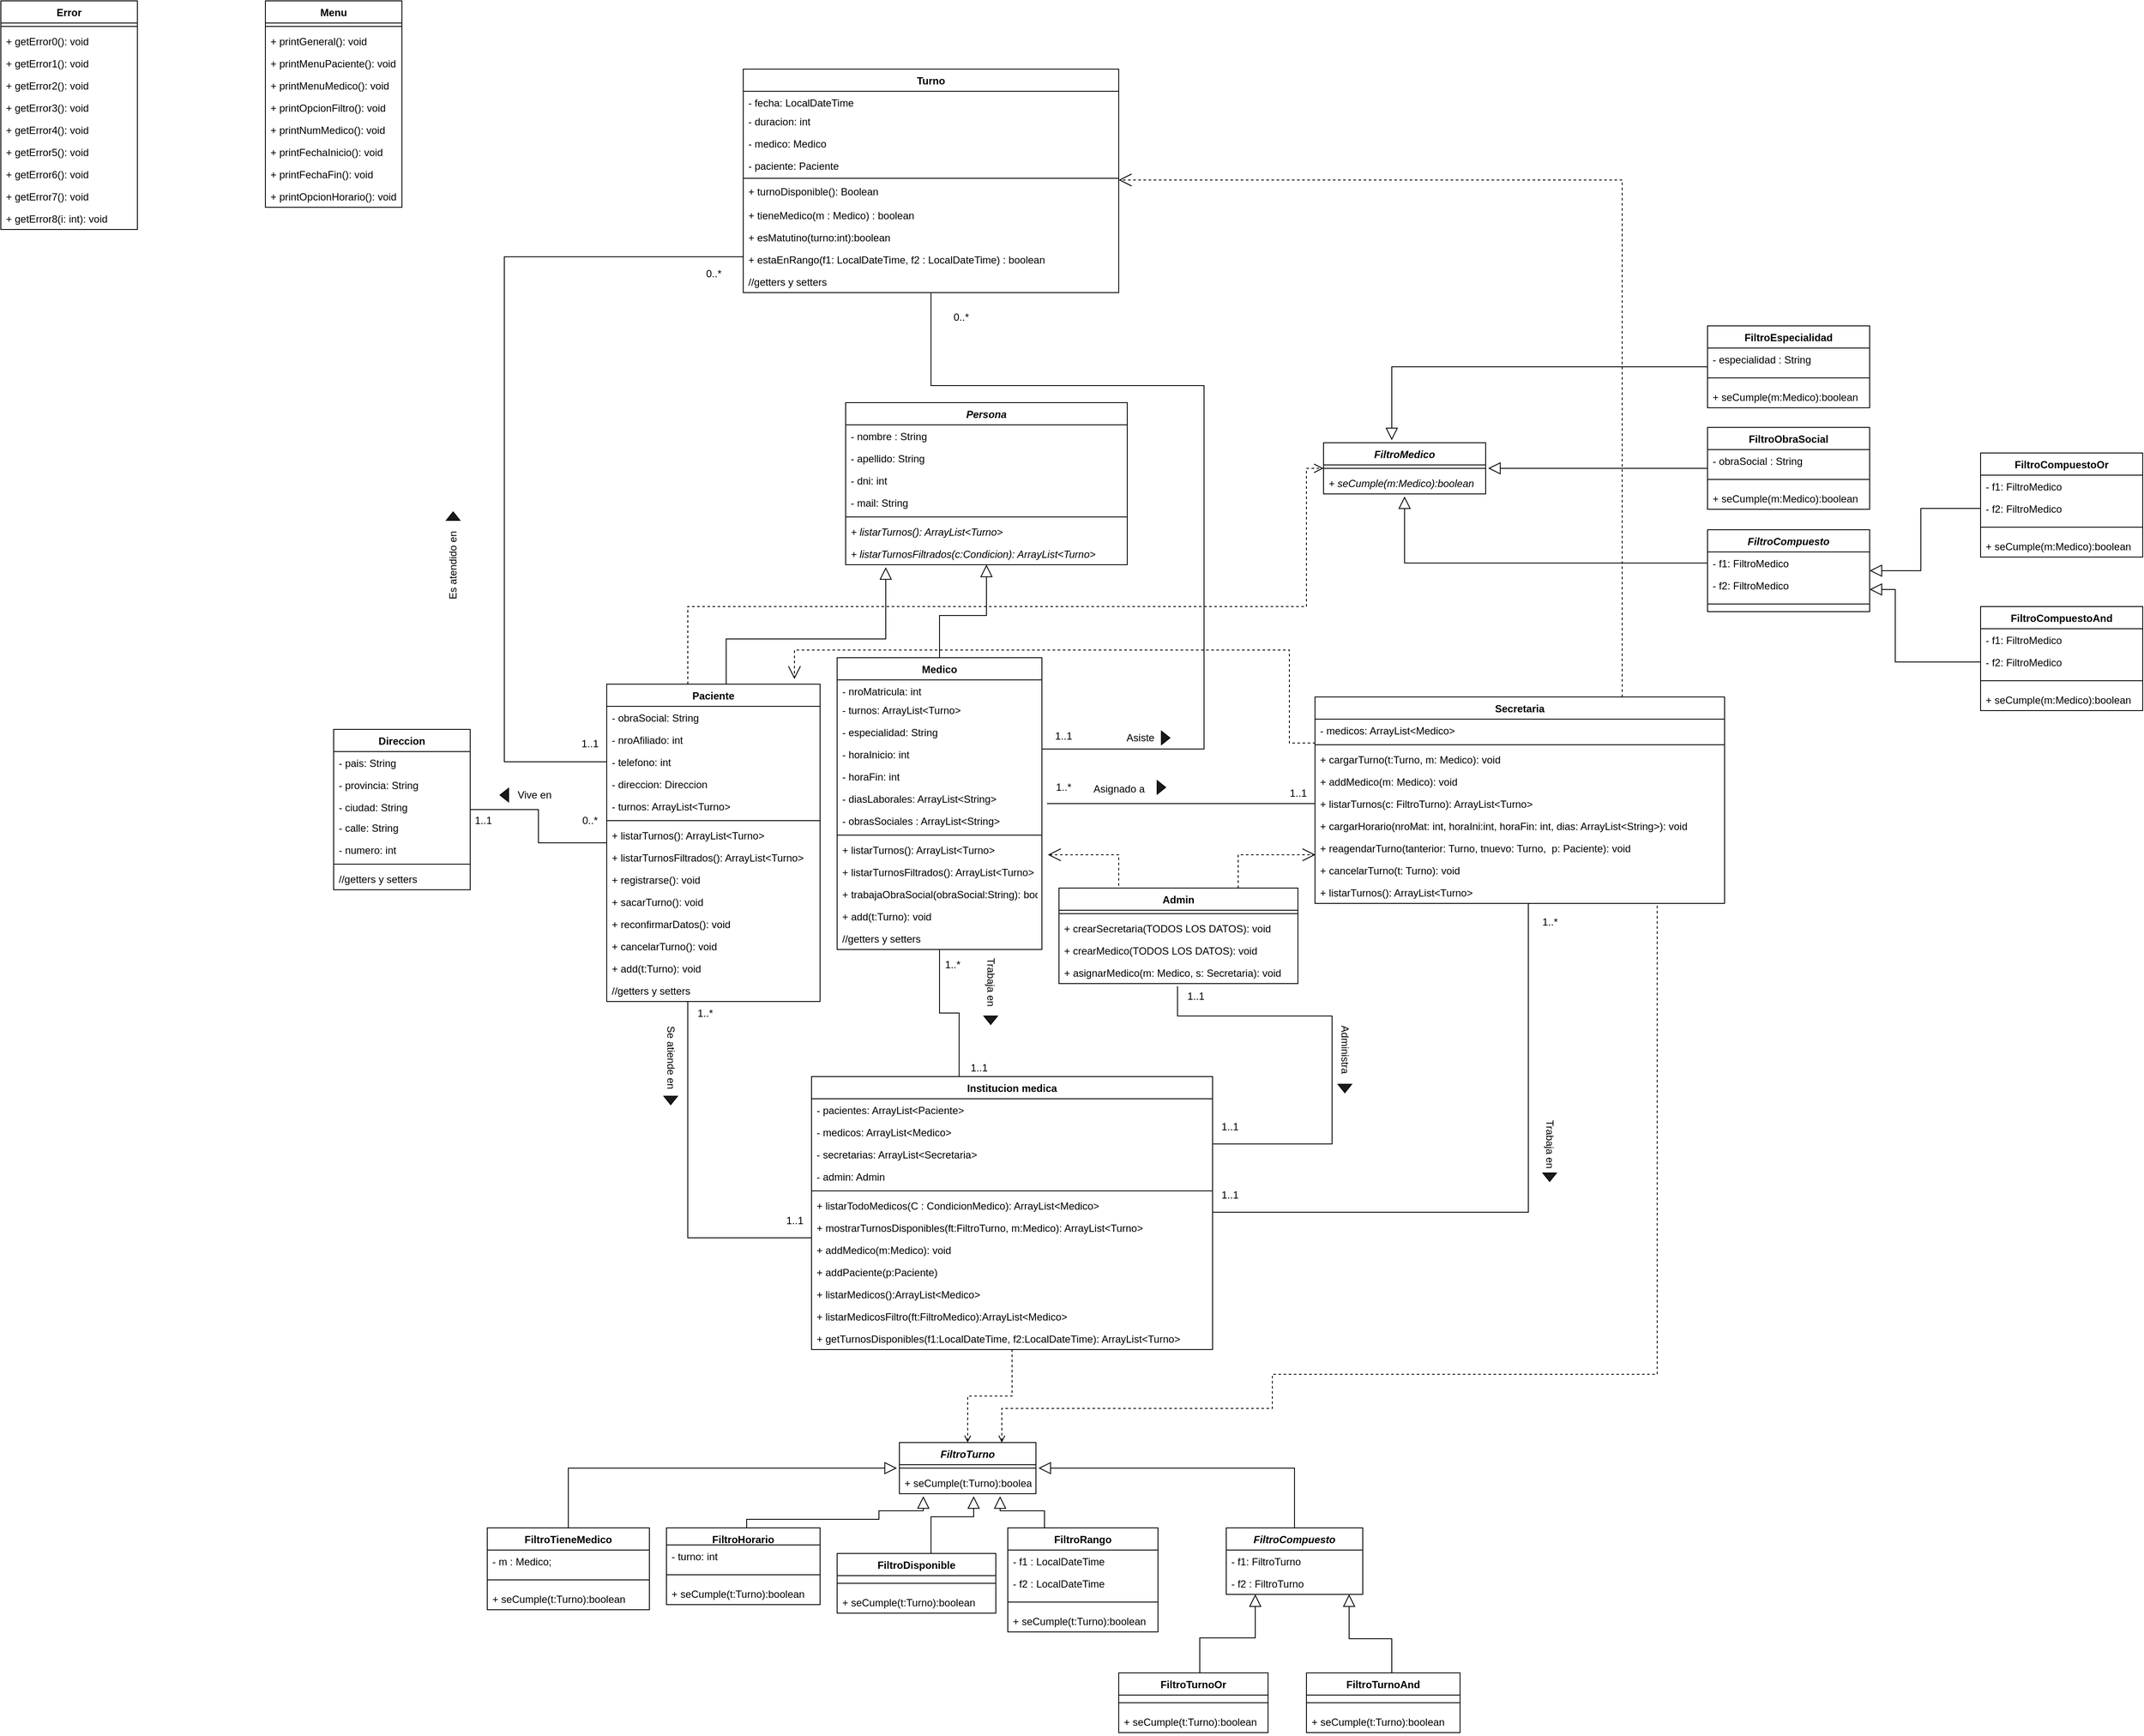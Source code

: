 <mxfile version="20.0.4" type="device"><diagram id="eNNoiYy3zsbSu4rZz6U4" name="Page-1"><mxGraphModel dx="1695" dy="2820" grid="1" gridSize="10" guides="1" tooltips="1" connect="1" arrows="1" fold="1" page="1" pageScale="1" pageWidth="827" pageHeight="1169" math="0" shadow="0"><root><mxCell id="0"/><mxCell id="1" parent="0"/><mxCell id="isVRR1Pka_SThPCU320l-51" style="edgeStyle=orthogonalEdgeStyle;rounded=0;orthogonalLoop=1;jettySize=auto;html=1;endArrow=none;endFill=0;" parent="1" source="OVdDONwCF1qoPZxri9as-1" target="OVdDONwCF1qoPZxri9as-21" edge="1"><mxGeometry relative="1" as="geometry"><Array as="points"><mxPoint x="425" y="90"/></Array></mxGeometry></mxCell><mxCell id="7klL8kHhsnshNYHiT0EC-13" style="edgeStyle=orthogonalEdgeStyle;rounded=0;orthogonalLoop=1;jettySize=auto;html=1;startArrow=none;startFill=0;endArrow=open;endFill=0;endSize=9;sourcePerimeterSpacing=0;targetPerimeterSpacing=0;strokeWidth=1;dashed=1;" parent="1" source="OVdDONwCF1qoPZxri9as-1" target="isVRR1Pka_SThPCU320l-33" edge="1"><mxGeometry relative="1" as="geometry"><Array as="points"><mxPoint x="425" y="-650"/><mxPoint x="1150" y="-650"/><mxPoint x="1150" y="-812"/></Array></mxGeometry></mxCell><mxCell id="OVdDONwCF1qoPZxri9as-1" value="Paciente" style="swimlane;fontStyle=1;align=center;verticalAlign=top;childLayout=stackLayout;horizontal=1;startSize=26;horizontalStack=0;resizeParent=1;resizeParentMax=0;resizeLast=0;collapsible=1;marginBottom=0;" parent="1" vertex="1"><mxGeometry x="330" y="-559" width="250" height="372" as="geometry"/></mxCell><mxCell id="OVdDONwCF1qoPZxri9as-2" value="- obraSocial: String" style="text;strokeColor=none;fillColor=none;align=left;verticalAlign=top;spacingLeft=4;spacingRight=4;overflow=hidden;rotatable=0;points=[[0,0.5],[1,0.5]];portConstraint=eastwest;" parent="OVdDONwCF1qoPZxri9as-1" vertex="1"><mxGeometry y="26" width="250" height="26" as="geometry"/></mxCell><mxCell id="OVdDONwCF1qoPZxri9as-12" value="- nroAfiliado: int" style="text;strokeColor=none;fillColor=none;align=left;verticalAlign=top;spacingLeft=4;spacingRight=4;overflow=hidden;rotatable=0;points=[[0,0.5],[1,0.5]];portConstraint=eastwest;" parent="OVdDONwCF1qoPZxri9as-1" vertex="1"><mxGeometry y="52" width="250" height="26" as="geometry"/></mxCell><mxCell id="OVdDONwCF1qoPZxri9as-13" value="- telefono: int" style="text;strokeColor=none;fillColor=none;align=left;verticalAlign=top;spacingLeft=4;spacingRight=4;overflow=hidden;rotatable=0;points=[[0,0.5],[1,0.5]];portConstraint=eastwest;" parent="OVdDONwCF1qoPZxri9as-1" vertex="1"><mxGeometry y="78" width="250" height="26" as="geometry"/></mxCell><mxCell id="OVdDONwCF1qoPZxri9as-20" value="- direccion: Direccion" style="text;strokeColor=none;fillColor=none;align=left;verticalAlign=top;spacingLeft=4;spacingRight=4;overflow=hidden;rotatable=0;points=[[0,0.5],[1,0.5]];portConstraint=eastwest;" parent="OVdDONwCF1qoPZxri9as-1" vertex="1"><mxGeometry y="104" width="250" height="26" as="geometry"/></mxCell><mxCell id="OVdDONwCF1qoPZxri9as-61" value="- turnos: ArrayList&lt;Turno&gt;" style="text;strokeColor=none;fillColor=none;align=left;verticalAlign=top;spacingLeft=4;spacingRight=4;overflow=hidden;rotatable=0;points=[[0,0.5],[1,0.5]];portConstraint=eastwest;" parent="OVdDONwCF1qoPZxri9as-1" vertex="1"><mxGeometry y="130" width="250" height="26" as="geometry"/></mxCell><mxCell id="OVdDONwCF1qoPZxri9as-3" value="" style="line;strokeWidth=1;fillColor=none;align=left;verticalAlign=middle;spacingTop=-1;spacingLeft=3;spacingRight=3;rotatable=0;labelPosition=right;points=[];portConstraint=eastwest;" parent="OVdDONwCF1qoPZxri9as-1" vertex="1"><mxGeometry y="156" width="250" height="8" as="geometry"/></mxCell><mxCell id="OVdDONwCF1qoPZxri9as-106" value="+ listarTurnos(): ArrayList&lt;Turno&gt;" style="text;strokeColor=none;fillColor=none;align=left;verticalAlign=top;spacingLeft=4;spacingRight=4;overflow=hidden;rotatable=0;points=[[0,0.5],[1,0.5]];portConstraint=eastwest;" parent="OVdDONwCF1qoPZxri9as-1" vertex="1"><mxGeometry y="164" width="250" height="26" as="geometry"/></mxCell><mxCell id="fv0rBx-ByHXXh0svGdCW-2" value="+ listarTurnosFiltrados(): ArrayList&lt;Turno&gt;" style="text;strokeColor=none;fillColor=none;align=left;verticalAlign=top;spacingLeft=4;spacingRight=4;overflow=hidden;rotatable=0;points=[[0,0.5],[1,0.5]];portConstraint=eastwest;" parent="OVdDONwCF1qoPZxri9as-1" vertex="1"><mxGeometry y="190" width="250" height="26" as="geometry"/></mxCell><mxCell id="OVdDONwCF1qoPZxri9as-68" value="+ registrarse(): void" style="text;strokeColor=none;fillColor=none;align=left;verticalAlign=top;spacingLeft=4;spacingRight=4;overflow=hidden;rotatable=0;points=[[0,0.5],[1,0.5]];portConstraint=eastwest;" parent="OVdDONwCF1qoPZxri9as-1" vertex="1"><mxGeometry y="216" width="250" height="26" as="geometry"/></mxCell><mxCell id="OVdDONwCF1qoPZxri9as-69" value="+ sacarTurno(): void" style="text;strokeColor=none;fillColor=none;align=left;verticalAlign=top;spacingLeft=4;spacingRight=4;overflow=hidden;rotatable=0;points=[[0,0.5],[1,0.5]];portConstraint=eastwest;" parent="OVdDONwCF1qoPZxri9as-1" vertex="1"><mxGeometry y="242" width="250" height="26" as="geometry"/></mxCell><mxCell id="OVdDONwCF1qoPZxri9as-80" value="+ reconfirmarDatos(): void" style="text;strokeColor=none;fillColor=none;align=left;verticalAlign=top;spacingLeft=4;spacingRight=4;overflow=hidden;rotatable=0;points=[[0,0.5],[1,0.5]];portConstraint=eastwest;" parent="OVdDONwCF1qoPZxri9as-1" vertex="1"><mxGeometry y="268" width="250" height="26" as="geometry"/></mxCell><mxCell id="fv0rBx-ByHXXh0svGdCW-3" value="+ cancelarTurno(): void" style="text;strokeColor=none;fillColor=none;align=left;verticalAlign=top;spacingLeft=4;spacingRight=4;overflow=hidden;rotatable=0;points=[[0,0.5],[1,0.5]];portConstraint=eastwest;" parent="OVdDONwCF1qoPZxri9as-1" vertex="1"><mxGeometry y="294" width="250" height="26" as="geometry"/></mxCell><mxCell id="OVdDONwCF1qoPZxri9as-84" value="+ add(t:Turno): void" style="text;strokeColor=none;fillColor=none;align=left;verticalAlign=top;spacingLeft=4;spacingRight=4;overflow=hidden;rotatable=0;points=[[0,0.5],[1,0.5]];portConstraint=eastwest;" parent="OVdDONwCF1qoPZxri9as-1" vertex="1"><mxGeometry y="320" width="250" height="26" as="geometry"/></mxCell><mxCell id="fv0rBx-ByHXXh0svGdCW-7" value="//getters y setters" style="text;strokeColor=none;fillColor=none;align=left;verticalAlign=top;spacingLeft=4;spacingRight=4;overflow=hidden;rotatable=0;points=[[0,0.5],[1,0.5]];portConstraint=eastwest;" parent="OVdDONwCF1qoPZxri9as-1" vertex="1"><mxGeometry y="346" width="250" height="26" as="geometry"/></mxCell><mxCell id="OVdDONwCF1qoPZxri9as-65" style="edgeStyle=orthogonalEdgeStyle;rounded=0;orthogonalLoop=1;jettySize=auto;html=1;exitX=0.5;exitY=1;exitDx=0;exitDy=0;entryX=0.5;entryY=0;entryDx=0;entryDy=0;endArrow=none;endFill=0;startArrow=block;startFill=0;sourcePerimeterSpacing=3;startSize=12;" parent="1" source="OVdDONwCF1qoPZxri9as-5" target="OVdDONwCF1qoPZxri9as-28" edge="1"><mxGeometry relative="1" as="geometry"/></mxCell><mxCell id="OVdDONwCF1qoPZxri9as-5" value="Persona" style="swimlane;fontStyle=3;align=center;verticalAlign=top;childLayout=stackLayout;horizontal=1;startSize=26;horizontalStack=0;resizeParent=1;resizeParentMax=0;resizeLast=0;collapsible=1;marginBottom=0;" parent="1" vertex="1"><mxGeometry x="610" y="-889" width="330" height="190" as="geometry"/></mxCell><mxCell id="OVdDONwCF1qoPZxri9as-6" value="- nombre : String" style="text;strokeColor=none;fillColor=none;align=left;verticalAlign=top;spacingLeft=4;spacingRight=4;overflow=hidden;rotatable=0;points=[[0,0.5],[1,0.5]];portConstraint=eastwest;" parent="OVdDONwCF1qoPZxri9as-5" vertex="1"><mxGeometry y="26" width="330" height="26" as="geometry"/></mxCell><mxCell id="OVdDONwCF1qoPZxri9as-9" value="- apellido: String" style="text;strokeColor=none;fillColor=none;align=left;verticalAlign=top;spacingLeft=4;spacingRight=4;overflow=hidden;rotatable=0;points=[[0,0.5],[1,0.5]];portConstraint=eastwest;" parent="OVdDONwCF1qoPZxri9as-5" vertex="1"><mxGeometry y="52" width="330" height="26" as="geometry"/></mxCell><mxCell id="OVdDONwCF1qoPZxri9as-10" value="- dni: int" style="text;strokeColor=none;fillColor=none;align=left;verticalAlign=top;spacingLeft=4;spacingRight=4;overflow=hidden;rotatable=0;points=[[0,0.5],[1,0.5]];portConstraint=eastwest;" parent="OVdDONwCF1qoPZxri9as-5" vertex="1"><mxGeometry y="78" width="330" height="26" as="geometry"/></mxCell><mxCell id="OVdDONwCF1qoPZxri9as-11" value="- mail: String" style="text;strokeColor=none;fillColor=none;align=left;verticalAlign=top;spacingLeft=4;spacingRight=4;overflow=hidden;rotatable=0;points=[[0,0.5],[1,0.5]];portConstraint=eastwest;" parent="OVdDONwCF1qoPZxri9as-5" vertex="1"><mxGeometry y="104" width="330" height="26" as="geometry"/></mxCell><mxCell id="OVdDONwCF1qoPZxri9as-7" value="" style="line;strokeWidth=1;fillColor=none;align=left;verticalAlign=middle;spacingTop=-1;spacingLeft=3;spacingRight=3;rotatable=0;labelPosition=right;points=[];portConstraint=eastwest;" parent="OVdDONwCF1qoPZxri9as-5" vertex="1"><mxGeometry y="130" width="330" height="8" as="geometry"/></mxCell><mxCell id="fv0rBx-ByHXXh0svGdCW-1" value="+ listarTurnos(): ArrayList&lt;Turno&gt;" style="text;strokeColor=none;fillColor=none;align=left;verticalAlign=top;spacingLeft=4;spacingRight=4;overflow=hidden;rotatable=0;points=[[0,0.5],[1,0.5]];portConstraint=eastwest;fontStyle=2" parent="OVdDONwCF1qoPZxri9as-5" vertex="1"><mxGeometry y="138" width="330" height="26" as="geometry"/></mxCell><mxCell id="OVdDONwCF1qoPZxri9as-62" value="+ listarTurnosFiltrados(c:Condicion): ArrayList&lt;Turno&gt;" style="text;strokeColor=none;fillColor=none;align=left;verticalAlign=top;spacingLeft=4;spacingRight=4;overflow=hidden;rotatable=0;points=[[0,0.5],[1,0.5]];portConstraint=eastwest;fontStyle=2" parent="OVdDONwCF1qoPZxri9as-5" vertex="1"><mxGeometry y="164" width="330" height="26" as="geometry"/></mxCell><mxCell id="OVdDONwCF1qoPZxri9as-21" value="Institucion medica" style="swimlane;fontStyle=1;align=center;verticalAlign=top;childLayout=stackLayout;horizontal=1;startSize=26;horizontalStack=0;resizeParent=1;resizeParentMax=0;resizeLast=0;collapsible=1;marginBottom=0;" parent="1" vertex="1"><mxGeometry x="570" y="-99" width="470" height="320" as="geometry"><mxRectangle x="500" y="140" width="140" height="26" as="alternateBounds"/></mxGeometry></mxCell><mxCell id="OVdDONwCF1qoPZxri9as-22" value="- pacientes: ArrayList&lt;Paciente&gt;" style="text;strokeColor=none;fillColor=none;align=left;verticalAlign=top;spacingLeft=4;spacingRight=4;overflow=hidden;rotatable=0;points=[[0,0.5],[1,0.5]];portConstraint=eastwest;" parent="OVdDONwCF1qoPZxri9as-21" vertex="1"><mxGeometry y="26" width="470" height="26" as="geometry"/></mxCell><mxCell id="OVdDONwCF1qoPZxri9as-25" value="- medicos: ArrayList&lt;Medico&gt;" style="text;strokeColor=none;fillColor=none;align=left;verticalAlign=top;spacingLeft=4;spacingRight=4;overflow=hidden;rotatable=0;points=[[0,0.5],[1,0.5]];portConstraint=eastwest;" parent="OVdDONwCF1qoPZxri9as-21" vertex="1"><mxGeometry y="52" width="470" height="26" as="geometry"/></mxCell><mxCell id="OVdDONwCF1qoPZxri9as-26" value="- secretarias: ArrayList&lt;Secretaria&gt;" style="text;strokeColor=none;fillColor=none;align=left;verticalAlign=top;spacingLeft=4;spacingRight=4;overflow=hidden;rotatable=0;points=[[0,0.5],[1,0.5]];portConstraint=eastwest;" parent="OVdDONwCF1qoPZxri9as-21" vertex="1"><mxGeometry y="78" width="470" height="26" as="geometry"/></mxCell><mxCell id="OVdDONwCF1qoPZxri9as-27" value="- admin: Admin" style="text;strokeColor=none;fillColor=none;align=left;verticalAlign=top;spacingLeft=4;spacingRight=4;overflow=hidden;rotatable=0;points=[[0,0.5],[1,0.5]];portConstraint=eastwest;" parent="OVdDONwCF1qoPZxri9as-21" vertex="1"><mxGeometry y="104" width="470" height="26" as="geometry"/></mxCell><mxCell id="OVdDONwCF1qoPZxri9as-23" value="" style="line;strokeWidth=1;fillColor=none;align=left;verticalAlign=middle;spacingTop=-1;spacingLeft=3;spacingRight=3;rotatable=0;labelPosition=right;points=[];portConstraint=eastwest;" parent="OVdDONwCF1qoPZxri9as-21" vertex="1"><mxGeometry y="130" width="470" height="8" as="geometry"/></mxCell><mxCell id="OVdDONwCF1qoPZxri9as-24" value="+ listarTodoMedicos(C : CondicionMedico): ArrayList&lt;Medico&gt;" style="text;strokeColor=none;fillColor=none;align=left;verticalAlign=top;spacingLeft=4;spacingRight=4;overflow=hidden;rotatable=0;points=[[0,0.5],[1,0.5]];portConstraint=eastwest;" parent="OVdDONwCF1qoPZxri9as-21" vertex="1"><mxGeometry y="138" width="470" height="26" as="geometry"/></mxCell><mxCell id="OVdDONwCF1qoPZxri9as-79" value="+ mostrarTurnosDisponibles(ft:FiltroTurno, m:Medico): ArrayList&lt;Turno&gt;" style="text;strokeColor=none;fillColor=none;align=left;verticalAlign=top;spacingLeft=4;spacingRight=4;overflow=hidden;rotatable=0;points=[[0,0.5],[1,0.5]];portConstraint=eastwest;" parent="OVdDONwCF1qoPZxri9as-21" vertex="1"><mxGeometry y="164" width="470" height="26" as="geometry"/></mxCell><mxCell id="fv0rBx-ByHXXh0svGdCW-14" value="+ addMedico(m:Medico): void" style="text;strokeColor=none;fillColor=none;align=left;verticalAlign=top;spacingLeft=4;spacingRight=4;overflow=hidden;rotatable=0;points=[[0,0.5],[1,0.5]];portConstraint=eastwest;" parent="OVdDONwCF1qoPZxri9as-21" vertex="1"><mxGeometry y="190" width="470" height="26" as="geometry"/></mxCell><mxCell id="fv0rBx-ByHXXh0svGdCW-13" value="+ addPaciente(p:Paciente)" style="text;strokeColor=none;fillColor=none;align=left;verticalAlign=top;spacingLeft=4;spacingRight=4;overflow=hidden;rotatable=0;points=[[0,0.5],[1,0.5]];portConstraint=eastwest;" parent="OVdDONwCF1qoPZxri9as-21" vertex="1"><mxGeometry y="216" width="470" height="26" as="geometry"/></mxCell><mxCell id="fv0rBx-ByHXXh0svGdCW-15" value="+ listarMedicos():ArrayList&lt;Medico&gt;" style="text;strokeColor=none;fillColor=none;align=left;verticalAlign=top;spacingLeft=4;spacingRight=4;overflow=hidden;rotatable=0;points=[[0,0.5],[1,0.5]];portConstraint=eastwest;" parent="OVdDONwCF1qoPZxri9as-21" vertex="1"><mxGeometry y="242" width="470" height="26" as="geometry"/></mxCell><mxCell id="fv0rBx-ByHXXh0svGdCW-17" value="+ listarMedicosFiltro(ft:FiltroMedico):ArrayList&lt;Medico&gt;" style="text;strokeColor=none;fillColor=none;align=left;verticalAlign=top;spacingLeft=4;spacingRight=4;overflow=hidden;rotatable=0;points=[[0,0.5],[1,0.5]];portConstraint=eastwest;" parent="OVdDONwCF1qoPZxri9as-21" vertex="1"><mxGeometry y="268" width="470" height="26" as="geometry"/></mxCell><mxCell id="fv0rBx-ByHXXh0svGdCW-16" value="+ getTurnosDisponibles(f1:LocalDateTime, f2:LocalDateTime): ArrayList&lt;Turno&gt;" style="text;strokeColor=none;fillColor=none;align=left;verticalAlign=top;spacingLeft=4;spacingRight=4;overflow=hidden;rotatable=0;points=[[0,0.5],[1,0.5]];portConstraint=eastwest;" parent="OVdDONwCF1qoPZxri9as-21" vertex="1"><mxGeometry y="294" width="470" height="26" as="geometry"/></mxCell><mxCell id="isVRR1Pka_SThPCU320l-52" style="edgeStyle=orthogonalEdgeStyle;rounded=0;orthogonalLoop=1;jettySize=auto;html=1;endArrow=none;endFill=0;entryX=0.368;entryY=0;entryDx=0;entryDy=0;entryPerimeter=0;" parent="1" source="OVdDONwCF1qoPZxri9as-28" target="OVdDONwCF1qoPZxri9as-21" edge="1"><mxGeometry relative="1" as="geometry"><mxPoint x="710" y="-149" as="targetPoint"/></mxGeometry></mxCell><mxCell id="OVdDONwCF1qoPZxri9as-28" value="Medico" style="swimlane;fontStyle=1;align=center;verticalAlign=top;childLayout=stackLayout;horizontal=1;startSize=26;horizontalStack=0;resizeParent=1;resizeParentMax=0;resizeLast=0;collapsible=1;marginBottom=0;" parent="1" vertex="1"><mxGeometry x="600" y="-590" width="240" height="342" as="geometry"/></mxCell><mxCell id="OVdDONwCF1qoPZxri9as-29" value="- nroMatricula: int" style="text;strokeColor=none;fillColor=none;align=left;verticalAlign=top;spacingLeft=4;spacingRight=4;overflow=hidden;rotatable=0;points=[[0,0.5],[1,0.5]];portConstraint=eastwest;" parent="OVdDONwCF1qoPZxri9as-28" vertex="1"><mxGeometry y="26" width="240" height="22" as="geometry"/></mxCell><mxCell id="OVdDONwCF1qoPZxri9as-32" value="- turnos: ArrayList&lt;Turno&gt;" style="text;strokeColor=none;fillColor=none;align=left;verticalAlign=top;spacingLeft=4;spacingRight=4;overflow=hidden;rotatable=0;points=[[0,0.5],[1,0.5]];portConstraint=eastwest;" parent="OVdDONwCF1qoPZxri9as-28" vertex="1"><mxGeometry y="48" width="240" height="26" as="geometry"/></mxCell><mxCell id="OVdDONwCF1qoPZxri9as-83" value="- especialidad: String" style="text;strokeColor=none;fillColor=none;align=left;verticalAlign=top;spacingLeft=4;spacingRight=4;overflow=hidden;rotatable=0;points=[[0,0.5],[1,0.5]];portConstraint=eastwest;" parent="OVdDONwCF1qoPZxri9as-28" vertex="1"><mxGeometry y="74" width="240" height="26" as="geometry"/></mxCell><mxCell id="OVdDONwCF1qoPZxri9as-99" value="- horaInicio: int" style="text;strokeColor=none;fillColor=none;align=left;verticalAlign=top;spacingLeft=4;spacingRight=4;overflow=hidden;rotatable=0;points=[[0,0.5],[1,0.5]];portConstraint=eastwest;" parent="OVdDONwCF1qoPZxri9as-28" vertex="1"><mxGeometry y="100" width="240" height="26" as="geometry"/></mxCell><mxCell id="OVdDONwCF1qoPZxri9as-100" value="- horaFin: int" style="text;strokeColor=none;fillColor=none;align=left;verticalAlign=top;spacingLeft=4;spacingRight=4;overflow=hidden;rotatable=0;points=[[0,0.5],[1,0.5]];portConstraint=eastwest;" parent="OVdDONwCF1qoPZxri9as-28" vertex="1"><mxGeometry y="126" width="240" height="26" as="geometry"/></mxCell><mxCell id="OVdDONwCF1qoPZxri9as-101" value="- diasLaborales: ArrayList&lt;String&gt;" style="text;strokeColor=none;fillColor=none;align=left;verticalAlign=top;spacingLeft=4;spacingRight=4;overflow=hidden;rotatable=0;points=[[0,0.5],[1,0.5]];portConstraint=eastwest;" parent="OVdDONwCF1qoPZxri9as-28" vertex="1"><mxGeometry y="152" width="240" height="26" as="geometry"/></mxCell><mxCell id="isVRR1Pka_SThPCU320l-44" value="- obrasSociales : ArrayList&lt;String&gt;" style="text;strokeColor=none;fillColor=none;align=left;verticalAlign=top;spacingLeft=4;spacingRight=4;overflow=hidden;rotatable=0;points=[[0,0.5],[1,0.5]];portConstraint=eastwest;" parent="OVdDONwCF1qoPZxri9as-28" vertex="1"><mxGeometry y="178" width="240" height="26" as="geometry"/></mxCell><mxCell id="OVdDONwCF1qoPZxri9as-30" value="" style="line;strokeWidth=1;fillColor=none;align=left;verticalAlign=middle;spacingTop=-1;spacingLeft=3;spacingRight=3;rotatable=0;labelPosition=right;points=[];portConstraint=eastwest;" parent="OVdDONwCF1qoPZxri9as-28" vertex="1"><mxGeometry y="204" width="240" height="8" as="geometry"/></mxCell><mxCell id="fv0rBx-ByHXXh0svGdCW-4" value="+ listarTurnos(): ArrayList&lt;Turno&gt;" style="text;strokeColor=none;fillColor=none;align=left;verticalAlign=top;spacingLeft=4;spacingRight=4;overflow=hidden;rotatable=0;points=[[0,0.5],[1,0.5]];portConstraint=eastwest;" parent="OVdDONwCF1qoPZxri9as-28" vertex="1"><mxGeometry y="212" width="240" height="26" as="geometry"/></mxCell><mxCell id="fv0rBx-ByHXXh0svGdCW-5" value="+ listarTurnosFiltrados(): ArrayList&lt;Turno&gt;" style="text;strokeColor=none;fillColor=none;align=left;verticalAlign=top;spacingLeft=4;spacingRight=4;overflow=hidden;rotatable=0;points=[[0,0.5],[1,0.5]];portConstraint=eastwest;" parent="OVdDONwCF1qoPZxri9as-28" vertex="1"><mxGeometry y="238" width="240" height="26" as="geometry"/></mxCell><mxCell id="OVdDONwCF1qoPZxri9as-98" value="+ trabajaObraSocial(obraSocial:String): boolean" style="text;strokeColor=none;fillColor=none;align=left;verticalAlign=top;spacingLeft=4;spacingRight=4;overflow=hidden;rotatable=0;points=[[0,0.5],[1,0.5]];portConstraint=eastwest;" parent="OVdDONwCF1qoPZxri9as-28" vertex="1"><mxGeometry y="264" width="240" height="26" as="geometry"/></mxCell><mxCell id="fv0rBx-ByHXXh0svGdCW-10" value="+ add(t:Turno): void" style="text;strokeColor=none;fillColor=none;align=left;verticalAlign=top;spacingLeft=4;spacingRight=4;overflow=hidden;rotatable=0;points=[[0,0.5],[1,0.5]];portConstraint=eastwest;" parent="OVdDONwCF1qoPZxri9as-28" vertex="1"><mxGeometry y="290" width="240" height="26" as="geometry"/></mxCell><mxCell id="fv0rBx-ByHXXh0svGdCW-12" value="//getters y setters" style="text;strokeColor=none;fillColor=none;align=left;verticalAlign=top;spacingLeft=4;spacingRight=4;overflow=hidden;rotatable=0;points=[[0,0.5],[1,0.5]];portConstraint=eastwest;" parent="OVdDONwCF1qoPZxri9as-28" vertex="1"><mxGeometry y="316" width="240" height="26" as="geometry"/></mxCell><mxCell id="isVRR1Pka_SThPCU320l-53" style="edgeStyle=orthogonalEdgeStyle;rounded=0;orthogonalLoop=1;jettySize=auto;html=1;endArrow=none;endFill=0;" parent="1" source="OVdDONwCF1qoPZxri9as-33" target="OVdDONwCF1qoPZxri9as-21" edge="1"><mxGeometry relative="1" as="geometry"><Array as="points"><mxPoint x="1410" y="60"/></Array></mxGeometry></mxCell><mxCell id="isVRR1Pka_SThPCU320l-96" style="edgeStyle=orthogonalEdgeStyle;rounded=0;orthogonalLoop=1;jettySize=auto;html=1;exitX=0.75;exitY=0;exitDx=0;exitDy=0;startArrow=none;startFill=0;endArrow=open;endFill=0;endSize=13;dashed=1;" parent="1" source="OVdDONwCF1qoPZxri9as-33" target="OVdDONwCF1qoPZxri9as-54" edge="1"><mxGeometry relative="1" as="geometry"><Array as="points"><mxPoint x="1520" y="-1150"/></Array></mxGeometry></mxCell><mxCell id="isVRR1Pka_SThPCU320l-126" style="edgeStyle=orthogonalEdgeStyle;rounded=0;orthogonalLoop=1;jettySize=auto;html=1;exitX=0;exitY=0.25;exitDx=0;exitDy=0;dashed=1;startArrow=none;startFill=0;endArrow=open;endFill=0;startSize=13;endSize=13;sourcePerimeterSpacing=7;targetPerimeterSpacing=6;" parent="1" source="OVdDONwCF1qoPZxri9as-33" target="OVdDONwCF1qoPZxri9as-1" edge="1"><mxGeometry relative="1" as="geometry"><Array as="points"><mxPoint x="1130" y="-490"/><mxPoint x="1130" y="-599"/><mxPoint x="550" y="-599"/></Array></mxGeometry></mxCell><mxCell id="OVdDONwCF1qoPZxri9as-33" value="Secretaria" style="swimlane;fontStyle=1;align=center;verticalAlign=top;childLayout=stackLayout;horizontal=1;startSize=26;horizontalStack=0;resizeParent=1;resizeParentMax=0;resizeLast=0;collapsible=1;marginBottom=0;" parent="1" vertex="1"><mxGeometry x="1160" y="-544" width="480" height="242" as="geometry"/></mxCell><mxCell id="OVdDONwCF1qoPZxri9as-34" value="- medicos: ArrayList&lt;Medico&gt;" style="text;strokeColor=none;fillColor=none;align=left;verticalAlign=top;spacingLeft=4;spacingRight=4;overflow=hidden;rotatable=0;points=[[0,0.5],[1,0.5]];portConstraint=eastwest;" parent="OVdDONwCF1qoPZxri9as-33" vertex="1"><mxGeometry y="26" width="480" height="26" as="geometry"/></mxCell><mxCell id="OVdDONwCF1qoPZxri9as-36" value="" style="line;strokeWidth=1;fillColor=none;align=left;verticalAlign=middle;spacingTop=-1;spacingLeft=3;spacingRight=3;rotatable=0;labelPosition=right;points=[];portConstraint=eastwest;" parent="OVdDONwCF1qoPZxri9as-33" vertex="1"><mxGeometry y="52" width="480" height="8" as="geometry"/></mxCell><mxCell id="OVdDONwCF1qoPZxri9as-37" value="+ cargarTurno(t:Turno, m: Medico): void" style="text;strokeColor=none;fillColor=none;align=left;verticalAlign=top;spacingLeft=4;spacingRight=4;overflow=hidden;rotatable=0;points=[[0,0.5],[1,0.5]];portConstraint=eastwest;" parent="OVdDONwCF1qoPZxri9as-33" vertex="1"><mxGeometry y="60" width="480" height="26" as="geometry"/></mxCell><mxCell id="OVdDONwCF1qoPZxri9as-94" value="+ addMedico(m: Medico): void" style="text;strokeColor=none;fillColor=none;align=left;verticalAlign=top;spacingLeft=4;spacingRight=4;overflow=hidden;rotatable=0;points=[[0,0.5],[1,0.5]];portConstraint=eastwest;" parent="OVdDONwCF1qoPZxri9as-33" vertex="1"><mxGeometry y="86" width="480" height="26" as="geometry"/></mxCell><mxCell id="OVdDONwCF1qoPZxri9as-87" value="+ listarTurnos(c: FiltroTurno): ArrayList&lt;Turno&gt;" style="text;strokeColor=none;fillColor=none;align=left;verticalAlign=top;spacingLeft=4;spacingRight=4;overflow=hidden;rotatable=0;points=[[0,0.5],[1,0.5]];portConstraint=eastwest;" parent="OVdDONwCF1qoPZxri9as-33" vertex="1"><mxGeometry y="112" width="480" height="26" as="geometry"/></mxCell><mxCell id="OVdDONwCF1qoPZxri9as-97" value="+ cargarHorario(nroMat: int, horaIni:int, horaFin: int, dias: ArrayList&lt;String&gt;): void" style="text;strokeColor=none;fillColor=none;align=left;verticalAlign=top;spacingLeft=4;spacingRight=4;overflow=hidden;rotatable=0;points=[[0,0.5],[1,0.5]];portConstraint=eastwest;" parent="OVdDONwCF1qoPZxri9as-33" vertex="1"><mxGeometry y="138" width="480" height="26" as="geometry"/></mxCell><mxCell id="OVdDONwCF1qoPZxri9as-102" value="+ reagendarTurno(tanterior: Turno, tnuevo: Turno,  p: Paciente): void" style="text;strokeColor=none;fillColor=none;align=left;verticalAlign=top;spacingLeft=4;spacingRight=4;overflow=hidden;rotatable=0;points=[[0,0.5],[1,0.5]];portConstraint=eastwest;" parent="OVdDONwCF1qoPZxri9as-33" vertex="1"><mxGeometry y="164" width="480" height="26" as="geometry"/></mxCell><mxCell id="OVdDONwCF1qoPZxri9as-104" value="+ cancelarTurno(t: Turno): void" style="text;strokeColor=none;fillColor=none;align=left;verticalAlign=top;spacingLeft=4;spacingRight=4;overflow=hidden;rotatable=0;points=[[0,0.5],[1,0.5]];portConstraint=eastwest;" parent="OVdDONwCF1qoPZxri9as-33" vertex="1"><mxGeometry y="190" width="480" height="26" as="geometry"/></mxCell><mxCell id="fv0rBx-ByHXXh0svGdCW-19" value="+ listarTurnos(): ArrayList&lt;Turno&gt;" style="text;strokeColor=none;fillColor=none;align=left;verticalAlign=top;spacingLeft=4;spacingRight=4;overflow=hidden;rotatable=0;points=[[0,0.5],[1,0.5]];portConstraint=eastwest;" parent="OVdDONwCF1qoPZxri9as-33" vertex="1"><mxGeometry y="216" width="480" height="26" as="geometry"/></mxCell><mxCell id="isVRR1Pka_SThPCU320l-107" style="edgeStyle=orthogonalEdgeStyle;rounded=0;orthogonalLoop=1;jettySize=auto;html=1;exitX=0.75;exitY=0;exitDx=0;exitDy=0;entryX=0.001;entryY=0.841;entryDx=0;entryDy=0;entryPerimeter=0;startArrow=none;startFill=0;endArrow=open;endFill=0;startSize=13;endSize=13;sourcePerimeterSpacing=7;targetPerimeterSpacing=6;dashed=1;" parent="1" source="OVdDONwCF1qoPZxri9as-38" target="OVdDONwCF1qoPZxri9as-102" edge="1"><mxGeometry relative="1" as="geometry"><Array as="points"><mxPoint x="1070" y="-359"/><mxPoint x="1160" y="-359"/></Array></mxGeometry></mxCell><mxCell id="OVdDONwCF1qoPZxri9as-38" value="Admin" style="swimlane;fontStyle=1;align=center;verticalAlign=top;childLayout=stackLayout;horizontal=1;startSize=26;horizontalStack=0;resizeParent=1;resizeParentMax=0;resizeLast=0;collapsible=1;marginBottom=0;" parent="1" vertex="1"><mxGeometry x="860" y="-320" width="280" height="112" as="geometry"/></mxCell><mxCell id="OVdDONwCF1qoPZxri9as-41" value="" style="line;strokeWidth=1;fillColor=none;align=left;verticalAlign=middle;spacingTop=-1;spacingLeft=3;spacingRight=3;rotatable=0;labelPosition=right;points=[];portConstraint=eastwest;" parent="OVdDONwCF1qoPZxri9as-38" vertex="1"><mxGeometry y="26" width="280" height="8" as="geometry"/></mxCell><mxCell id="OVdDONwCF1qoPZxri9as-95" value="+ crearSecretaria(TODOS LOS DATOS): void" style="text;strokeColor=none;fillColor=none;align=left;verticalAlign=top;spacingLeft=4;spacingRight=4;overflow=hidden;rotatable=0;points=[[0,0.5],[1,0.5]];portConstraint=eastwest;" parent="OVdDONwCF1qoPZxri9as-38" vertex="1"><mxGeometry y="34" width="280" height="26" as="geometry"/></mxCell><mxCell id="OVdDONwCF1qoPZxri9as-96" value="+ crearMedico(TODOS LOS DATOS): void" style="text;strokeColor=none;fillColor=none;align=left;verticalAlign=top;spacingLeft=4;spacingRight=4;overflow=hidden;rotatable=0;points=[[0,0.5],[1,0.5]];portConstraint=eastwest;" parent="OVdDONwCF1qoPZxri9as-38" vertex="1"><mxGeometry y="60" width="280" height="26" as="geometry"/></mxCell><mxCell id="OVdDONwCF1qoPZxri9as-88" value="+ asignarMedico(m: Medico, s: Secretaria): void" style="text;strokeColor=none;fillColor=none;align=left;verticalAlign=top;spacingLeft=4;spacingRight=4;overflow=hidden;rotatable=0;points=[[0,0.5],[1,0.5]];portConstraint=eastwest;" parent="OVdDONwCF1qoPZxri9as-38" vertex="1"><mxGeometry y="86" width="280" height="26" as="geometry"/></mxCell><mxCell id="isVRR1Pka_SThPCU320l-87" style="edgeStyle=orthogonalEdgeStyle;rounded=0;orthogonalLoop=1;jettySize=auto;html=1;startArrow=none;startFill=0;endArrow=none;endFill=0;endSize=13;" parent="1" source="OVdDONwCF1qoPZxri9as-43" target="OVdDONwCF1qoPZxri9as-1" edge="1"><mxGeometry relative="1" as="geometry"/></mxCell><mxCell id="OVdDONwCF1qoPZxri9as-43" value="Direccion" style="swimlane;fontStyle=1;align=center;verticalAlign=top;childLayout=stackLayout;horizontal=1;startSize=26;horizontalStack=0;resizeParent=1;resizeParentMax=0;resizeLast=0;collapsible=1;marginBottom=0;" parent="1" vertex="1"><mxGeometry x="10" y="-506" width="160" height="188" as="geometry"/></mxCell><mxCell id="OVdDONwCF1qoPZxri9as-44" value="- pais: String" style="text;strokeColor=none;fillColor=none;align=left;verticalAlign=top;spacingLeft=4;spacingRight=4;overflow=hidden;rotatable=0;points=[[0,0.5],[1,0.5]];portConstraint=eastwest;" parent="OVdDONwCF1qoPZxri9as-43" vertex="1"><mxGeometry y="26" width="160" height="26" as="geometry"/></mxCell><mxCell id="OVdDONwCF1qoPZxri9as-48" value="- provincia: String" style="text;strokeColor=none;fillColor=none;align=left;verticalAlign=top;spacingLeft=4;spacingRight=4;overflow=hidden;rotatable=0;points=[[0,0.5],[1,0.5]];portConstraint=eastwest;" parent="OVdDONwCF1qoPZxri9as-43" vertex="1"><mxGeometry y="52" width="160" height="26" as="geometry"/></mxCell><mxCell id="OVdDONwCF1qoPZxri9as-49" value="- ciudad: String" style="text;strokeColor=none;fillColor=none;align=left;verticalAlign=top;spacingLeft=4;spacingRight=4;overflow=hidden;rotatable=0;points=[[0,0.5],[1,0.5]];portConstraint=eastwest;" parent="OVdDONwCF1qoPZxri9as-43" vertex="1"><mxGeometry y="78" width="160" height="24" as="geometry"/></mxCell><mxCell id="OVdDONwCF1qoPZxri9as-50" value="- calle: String" style="text;strokeColor=none;fillColor=none;align=left;verticalAlign=top;spacingLeft=4;spacingRight=4;overflow=hidden;rotatable=0;points=[[0,0.5],[1,0.5]];portConstraint=eastwest;" parent="OVdDONwCF1qoPZxri9as-43" vertex="1"><mxGeometry y="102" width="160" height="26" as="geometry"/></mxCell><mxCell id="OVdDONwCF1qoPZxri9as-52" value="- numero: int" style="text;strokeColor=none;fillColor=none;align=left;verticalAlign=top;spacingLeft=4;spacingRight=4;overflow=hidden;rotatable=0;points=[[0,0.5],[1,0.5]];portConstraint=eastwest;" parent="OVdDONwCF1qoPZxri9as-43" vertex="1"><mxGeometry y="128" width="160" height="26" as="geometry"/></mxCell><mxCell id="OVdDONwCF1qoPZxri9as-46" value="" style="line;strokeWidth=1;fillColor=none;align=left;verticalAlign=middle;spacingTop=-1;spacingLeft=3;spacingRight=3;rotatable=0;labelPosition=right;points=[];portConstraint=eastwest;" parent="OVdDONwCF1qoPZxri9as-43" vertex="1"><mxGeometry y="154" width="160" height="8" as="geometry"/></mxCell><mxCell id="OVdDONwCF1qoPZxri9as-47" value="//getters y setters" style="text;strokeColor=none;fillColor=none;align=left;verticalAlign=top;spacingLeft=4;spacingRight=4;overflow=hidden;rotatable=0;points=[[0,0.5],[1,0.5]];portConstraint=eastwest;" parent="OVdDONwCF1qoPZxri9as-43" vertex="1"><mxGeometry y="162" width="160" height="26" as="geometry"/></mxCell><mxCell id="OVdDONwCF1qoPZxri9as-54" value="Turno" style="swimlane;fontStyle=1;align=center;verticalAlign=top;childLayout=stackLayout;horizontal=1;startSize=26;horizontalStack=0;resizeParent=1;resizeParentMax=0;resizeLast=0;collapsible=1;marginBottom=0;" parent="1" vertex="1"><mxGeometry x="490" y="-1280" width="440" height="262" as="geometry"><mxRectangle x="1140" y="610" width="70" height="26" as="alternateBounds"/></mxGeometry></mxCell><mxCell id="OVdDONwCF1qoPZxri9as-55" value="- fecha: LocalDateTime" style="text;strokeColor=none;fillColor=none;align=left;verticalAlign=top;spacingLeft=4;spacingRight=4;overflow=hidden;rotatable=0;points=[[0,0.5],[1,0.5]];portConstraint=eastwest;" parent="OVdDONwCF1qoPZxri9as-54" vertex="1"><mxGeometry y="26" width="440" height="22" as="geometry"/></mxCell><mxCell id="OVdDONwCF1qoPZxri9as-56" value="- duracion: int" style="text;strokeColor=none;fillColor=none;align=left;verticalAlign=top;spacingLeft=4;spacingRight=4;overflow=hidden;rotatable=0;points=[[0,0.5],[1,0.5]];portConstraint=eastwest;" parent="OVdDONwCF1qoPZxri9as-54" vertex="1"><mxGeometry y="48" width="440" height="26" as="geometry"/></mxCell><mxCell id="OVdDONwCF1qoPZxri9as-59" value="- medico: Medico" style="text;strokeColor=none;fillColor=none;align=left;verticalAlign=top;spacingLeft=4;spacingRight=4;overflow=hidden;rotatable=0;points=[[0,0.5],[1,0.5]];portConstraint=eastwest;" parent="OVdDONwCF1qoPZxri9as-54" vertex="1"><mxGeometry y="74" width="440" height="26" as="geometry"/></mxCell><mxCell id="OVdDONwCF1qoPZxri9as-60" value="- paciente: Paciente" style="text;strokeColor=none;fillColor=none;align=left;verticalAlign=top;spacingLeft=4;spacingRight=4;overflow=hidden;rotatable=0;points=[[0,0.5],[1,0.5]];portConstraint=eastwest;" parent="OVdDONwCF1qoPZxri9as-54" vertex="1"><mxGeometry y="100" width="440" height="26" as="geometry"/></mxCell><mxCell id="OVdDONwCF1qoPZxri9as-57" value="" style="line;strokeWidth=1;fillColor=none;align=left;verticalAlign=middle;spacingTop=-1;spacingLeft=3;spacingRight=3;rotatable=0;labelPosition=right;points=[];portConstraint=eastwest;" parent="OVdDONwCF1qoPZxri9as-54" vertex="1"><mxGeometry y="126" width="440" height="4" as="geometry"/></mxCell><mxCell id="OVdDONwCF1qoPZxri9as-103" value="+ turnoDisponible(): Boolean" style="text;strokeColor=none;fillColor=none;align=left;verticalAlign=top;spacingLeft=4;spacingRight=4;overflow=hidden;rotatable=0;points=[[0,0.5],[1,0.5]];portConstraint=eastwest;" parent="OVdDONwCF1qoPZxri9as-54" vertex="1"><mxGeometry y="130" width="440" height="28" as="geometry"/></mxCell><mxCell id="isVRR1Pka_SThPCU320l-3" value="+ tieneMedico(m : Medico) : boolean" style="text;strokeColor=none;fillColor=none;align=left;verticalAlign=top;spacingLeft=4;spacingRight=4;overflow=hidden;rotatable=0;points=[[0,0.5],[1,0.5]];portConstraint=eastwest;" parent="OVdDONwCF1qoPZxri9as-54" vertex="1"><mxGeometry y="158" width="440" height="26" as="geometry"/></mxCell><mxCell id="isVRR1Pka_SThPCU320l-4" value="+ esMatutino(turno:int):boolean" style="text;strokeColor=none;fillColor=none;align=left;verticalAlign=top;spacingLeft=4;spacingRight=4;overflow=hidden;rotatable=0;points=[[0,0.5],[1,0.5]];portConstraint=eastwest;" parent="OVdDONwCF1qoPZxri9as-54" vertex="1"><mxGeometry y="184" width="440" height="26" as="geometry"/></mxCell><mxCell id="fv0rBx-ByHXXh0svGdCW-21" value="+ estaEnRango(f1: LocalDateTime, f2 : LocalDateTime) : boolean" style="text;strokeColor=none;fillColor=none;align=left;verticalAlign=top;spacingLeft=4;spacingRight=4;overflow=hidden;rotatable=0;points=[[0,0.5],[1,0.5]];portConstraint=eastwest;" parent="OVdDONwCF1qoPZxri9as-54" vertex="1"><mxGeometry y="210" width="440" height="26" as="geometry"/></mxCell><mxCell id="isVRR1Pka_SThPCU320l-5" value="//getters y setters" style="text;strokeColor=none;fillColor=none;align=left;verticalAlign=top;spacingLeft=4;spacingRight=4;overflow=hidden;rotatable=0;points=[[0,0.5],[1,0.5]];portConstraint=eastwest;" parent="OVdDONwCF1qoPZxri9as-54" vertex="1"><mxGeometry y="236" width="440" height="26" as="geometry"/></mxCell><mxCell id="OVdDONwCF1qoPZxri9as-64" style="edgeStyle=orthogonalEdgeStyle;rounded=0;orthogonalLoop=1;jettySize=auto;html=1;endArrow=none;endFill=0;startArrow=block;startFill=0;sourcePerimeterSpacing=3;startSize=12;" parent="1" source="OVdDONwCF1qoPZxri9as-5" target="OVdDONwCF1qoPZxri9as-1" edge="1"><mxGeometry relative="1" as="geometry"><mxPoint x="460" y="-590" as="targetPoint"/><Array as="points"><mxPoint x="657" y="-612"/><mxPoint x="470" y="-612"/></Array></mxGeometry></mxCell><mxCell id="7klL8kHhsnshNYHiT0EC-2" style="edgeStyle=orthogonalEdgeStyle;rounded=0;orthogonalLoop=1;jettySize=auto;html=1;endArrow=none;endFill=0;startArrow=block;startFill=0;sourcePerimeterSpacing=3;startSize=12;" parent="1" source="isVRR1Pka_SThPCU320l-33" target="isVRR1Pka_SThPCU320l-36" edge="1"><mxGeometry relative="1" as="geometry"><Array as="points"><mxPoint x="1250" y="-931"/></Array></mxGeometry></mxCell><mxCell id="7klL8kHhsnshNYHiT0EC-3" style="edgeStyle=orthogonalEdgeStyle;rounded=0;orthogonalLoop=1;jettySize=auto;html=1;endArrow=none;endFill=0;startArrow=block;startFill=0;sourcePerimeterSpacing=3;startSize=12;" parent="1" source="isVRR1Pka_SThPCU320l-33" target="isVRR1Pka_SThPCU320l-40" edge="1"><mxGeometry relative="1" as="geometry"/></mxCell><mxCell id="7klL8kHhsnshNYHiT0EC-4" style="edgeStyle=orthogonalEdgeStyle;rounded=0;orthogonalLoop=1;jettySize=auto;html=1;endArrow=none;endFill=0;startArrow=block;startFill=0;sourcePerimeterSpacing=3;startSize=12;" parent="1" source="isVRR1Pka_SThPCU320l-33" target="isVRR1Pka_SThPCU320l-46" edge="1"><mxGeometry relative="1" as="geometry"/></mxCell><mxCell id="isVRR1Pka_SThPCU320l-33" value="FiltroMedico" style="swimlane;fontStyle=3;align=center;verticalAlign=top;childLayout=stackLayout;horizontal=1;startSize=26;horizontalStack=0;resizeParent=1;resizeParentMax=0;resizeLast=0;collapsible=1;marginBottom=0;" parent="1" vertex="1"><mxGeometry x="1170" y="-842" width="190" height="60" as="geometry"/></mxCell><mxCell id="isVRR1Pka_SThPCU320l-34" value="" style="line;strokeWidth=1;fillColor=none;align=left;verticalAlign=middle;spacingTop=-1;spacingLeft=3;spacingRight=3;rotatable=0;labelPosition=right;points=[];portConstraint=eastwest;" parent="isVRR1Pka_SThPCU320l-33" vertex="1"><mxGeometry y="26" width="190" height="8" as="geometry"/></mxCell><mxCell id="isVRR1Pka_SThPCU320l-35" value="+ seCumple(m:Medico):boolean" style="text;strokeColor=none;fillColor=none;align=left;verticalAlign=top;spacingLeft=4;spacingRight=4;overflow=hidden;rotatable=0;points=[[0,0.5],[1,0.5]];portConstraint=eastwest;fontStyle=2;labelBackgroundColor=none;" parent="isVRR1Pka_SThPCU320l-33" vertex="1"><mxGeometry y="34" width="190" height="26" as="geometry"/></mxCell><mxCell id="isVRR1Pka_SThPCU320l-36" value="FiltroEspecialidad" style="swimlane;fontStyle=1;align=center;verticalAlign=top;childLayout=stackLayout;horizontal=1;startSize=26;horizontalStack=0;resizeParent=1;resizeParentMax=0;resizeLast=0;collapsible=1;marginBottom=0;" parent="1" vertex="1"><mxGeometry x="1620" y="-979" width="190" height="96" as="geometry"/></mxCell><mxCell id="isVRR1Pka_SThPCU320l-37" value="- especialidad : String" style="text;strokeColor=none;fillColor=none;align=left;verticalAlign=top;spacingLeft=4;spacingRight=4;overflow=hidden;rotatable=0;points=[[0,0.5],[1,0.5]];portConstraint=eastwest;fontStyle=0;labelBackgroundColor=none;" parent="isVRR1Pka_SThPCU320l-36" vertex="1"><mxGeometry y="26" width="190" height="26" as="geometry"/></mxCell><mxCell id="isVRR1Pka_SThPCU320l-38" value="" style="line;strokeWidth=1;fillColor=none;align=left;verticalAlign=middle;spacingTop=-1;spacingLeft=3;spacingRight=3;rotatable=0;labelPosition=right;points=[];portConstraint=eastwest;" parent="isVRR1Pka_SThPCU320l-36" vertex="1"><mxGeometry y="52" width="190" height="18" as="geometry"/></mxCell><mxCell id="isVRR1Pka_SThPCU320l-39" value="+ seCumple(m:Medico):boolean" style="text;strokeColor=none;fillColor=none;align=left;verticalAlign=top;spacingLeft=4;spacingRight=4;overflow=hidden;rotatable=0;points=[[0,0.5],[1,0.5]];portConstraint=eastwest;fontStyle=0;labelBackgroundColor=none;" parent="isVRR1Pka_SThPCU320l-36" vertex="1"><mxGeometry y="70" width="190" height="26" as="geometry"/></mxCell><mxCell id="isVRR1Pka_SThPCU320l-40" value="FiltroObraSocial" style="swimlane;fontStyle=1;align=center;verticalAlign=top;childLayout=stackLayout;horizontal=1;startSize=26;horizontalStack=0;resizeParent=1;resizeParentMax=0;resizeLast=0;collapsible=1;marginBottom=0;" parent="1" vertex="1"><mxGeometry x="1620" y="-860" width="190" height="96" as="geometry"/></mxCell><mxCell id="isVRR1Pka_SThPCU320l-41" value="- obraSocial : String" style="text;strokeColor=none;fillColor=none;align=left;verticalAlign=top;spacingLeft=4;spacingRight=4;overflow=hidden;rotatable=0;points=[[0,0.5],[1,0.5]];portConstraint=eastwest;fontStyle=0;labelBackgroundColor=none;" parent="isVRR1Pka_SThPCU320l-40" vertex="1"><mxGeometry y="26" width="190" height="26" as="geometry"/></mxCell><mxCell id="isVRR1Pka_SThPCU320l-42" value="" style="line;strokeWidth=1;fillColor=none;align=left;verticalAlign=middle;spacingTop=-1;spacingLeft=3;spacingRight=3;rotatable=0;labelPosition=right;points=[];portConstraint=eastwest;" parent="isVRR1Pka_SThPCU320l-40" vertex="1"><mxGeometry y="52" width="190" height="18" as="geometry"/></mxCell><mxCell id="isVRR1Pka_SThPCU320l-43" value="+ seCumple(m:Medico):boolean" style="text;strokeColor=none;fillColor=none;align=left;verticalAlign=top;spacingLeft=4;spacingRight=4;overflow=hidden;rotatable=0;points=[[0,0.5],[1,0.5]];portConstraint=eastwest;fontStyle=0;labelBackgroundColor=none;" parent="isVRR1Pka_SThPCU320l-40" vertex="1"><mxGeometry y="70" width="190" height="26" as="geometry"/></mxCell><mxCell id="isVRR1Pka_SThPCU320l-45" value="FiltroCompuesto" style="swimlane;fontStyle=3;align=center;verticalAlign=top;childLayout=stackLayout;horizontal=1;startSize=26;horizontalStack=0;resizeParent=1;resizeParentMax=0;resizeLast=0;collapsible=1;marginBottom=0;" parent="1" vertex="1"><mxGeometry x="1620" y="-740" width="190" height="96" as="geometry"/></mxCell><mxCell id="isVRR1Pka_SThPCU320l-46" value="- f1: FiltroMedico" style="text;strokeColor=none;fillColor=none;align=left;verticalAlign=top;spacingLeft=4;spacingRight=4;overflow=hidden;rotatable=0;points=[[0,0.5],[1,0.5]];portConstraint=eastwest;fontStyle=0;labelBackgroundColor=none;" parent="isVRR1Pka_SThPCU320l-45" vertex="1"><mxGeometry y="26" width="190" height="26" as="geometry"/></mxCell><mxCell id="isVRR1Pka_SThPCU320l-47" value="- f2: FiltroMedico" style="text;strokeColor=none;fillColor=none;align=left;verticalAlign=top;spacingLeft=4;spacingRight=4;overflow=hidden;rotatable=0;points=[[0,0.5],[1,0.5]];portConstraint=eastwest;fontStyle=0;labelBackgroundColor=none;" parent="isVRR1Pka_SThPCU320l-45" vertex="1"><mxGeometry y="52" width="190" height="26" as="geometry"/></mxCell><mxCell id="isVRR1Pka_SThPCU320l-48" value="" style="line;strokeWidth=1;fillColor=none;align=left;verticalAlign=middle;spacingTop=-1;spacingLeft=3;spacingRight=3;rotatable=0;labelPosition=right;points=[];portConstraint=eastwest;" parent="isVRR1Pka_SThPCU320l-45" vertex="1"><mxGeometry y="78" width="190" height="18" as="geometry"/></mxCell><mxCell id="isVRR1Pka_SThPCU320l-54" value="Se atiende en&amp;nbsp;" style="text;html=1;align=center;verticalAlign=middle;resizable=0;points=[];autosize=1;strokeColor=none;fillColor=none;rotation=90;" parent="1" vertex="1"><mxGeometry x="360" y="-130" width="90" height="20" as="geometry"/></mxCell><mxCell id="isVRR1Pka_SThPCU320l-55" value="" style="triangle;whiteSpace=wrap;html=1;labelBackgroundColor=none;rotation=90;fillColor=#1A1A1A;" parent="1" vertex="1"><mxGeometry x="400" y="-79" width="10" height="16" as="geometry"/></mxCell><mxCell id="isVRR1Pka_SThPCU320l-57" value="1..1" style="text;html=1;align=center;verticalAlign=middle;resizable=0;points=[];autosize=1;strokeColor=none;fillColor=none;" parent="1" vertex="1"><mxGeometry x="530" y="60" width="40" height="20" as="geometry"/></mxCell><mxCell id="isVRR1Pka_SThPCU320l-58" value="1..*" style="text;html=1;align=center;verticalAlign=middle;resizable=0;points=[];autosize=1;strokeColor=none;fillColor=none;" parent="1" vertex="1"><mxGeometry x="430" y="-183" width="30" height="20" as="geometry"/></mxCell><mxCell id="isVRR1Pka_SThPCU320l-59" value="Trabaja en" style="text;html=1;align=center;verticalAlign=middle;resizable=0;points=[];autosize=1;strokeColor=none;fillColor=none;rotation=90;" parent="1" vertex="1"><mxGeometry x="745" y="-220" width="70" height="20" as="geometry"/></mxCell><mxCell id="isVRR1Pka_SThPCU320l-60" value="" style="triangle;whiteSpace=wrap;html=1;labelBackgroundColor=none;rotation=90;fillColor=#1A1A1A;" parent="1" vertex="1"><mxGeometry x="775" y="-173" width="10" height="16" as="geometry"/></mxCell><mxCell id="isVRR1Pka_SThPCU320l-63" value="1..1" style="text;html=1;align=center;verticalAlign=middle;resizable=0;points=[];autosize=1;strokeColor=none;fillColor=none;" parent="1" vertex="1"><mxGeometry x="746" y="-119" width="40" height="20" as="geometry"/></mxCell><mxCell id="isVRR1Pka_SThPCU320l-64" value="1..*" style="text;html=1;align=center;verticalAlign=middle;resizable=0;points=[];autosize=1;strokeColor=none;fillColor=none;" parent="1" vertex="1"><mxGeometry x="720" y="-240" width="30" height="20" as="geometry"/></mxCell><mxCell id="isVRR1Pka_SThPCU320l-65" value="Trabaja en" style="text;html=1;align=center;verticalAlign=middle;resizable=0;points=[];autosize=1;strokeColor=none;fillColor=none;rotation=90;" parent="1" vertex="1"><mxGeometry x="1400" y="-30" width="70" height="20" as="geometry"/></mxCell><mxCell id="isVRR1Pka_SThPCU320l-66" value="" style="triangle;whiteSpace=wrap;html=1;labelBackgroundColor=none;rotation=90;fillColor=#1A1A1A;" parent="1" vertex="1"><mxGeometry x="1430" y="11" width="10" height="16" as="geometry"/></mxCell><mxCell id="isVRR1Pka_SThPCU320l-67" value="1..1" style="text;html=1;align=center;verticalAlign=middle;resizable=0;points=[];autosize=1;strokeColor=none;fillColor=none;" parent="1" vertex="1"><mxGeometry x="1040" y="-50" width="40" height="20" as="geometry"/></mxCell><mxCell id="isVRR1Pka_SThPCU320l-68" value="1..*" style="text;html=1;align=center;verticalAlign=middle;resizable=0;points=[];autosize=1;strokeColor=none;fillColor=none;" parent="1" vertex="1"><mxGeometry x="1420" y="-290" width="30" height="20" as="geometry"/></mxCell><mxCell id="isVRR1Pka_SThPCU320l-71" value="" style="triangle;whiteSpace=wrap;html=1;labelBackgroundColor=none;rotation=90;fillColor=#1A1A1A;" parent="1" vertex="1"><mxGeometry x="1190" y="-93" width="10" height="16" as="geometry"/></mxCell><mxCell id="isVRR1Pka_SThPCU320l-72" value="1..1" style="text;html=1;align=center;verticalAlign=middle;resizable=0;points=[];autosize=1;strokeColor=none;fillColor=none;" parent="1" vertex="1"><mxGeometry x="1040" y="30" width="40" height="20" as="geometry"/></mxCell><mxCell id="isVRR1Pka_SThPCU320l-73" value="1..1" style="text;html=1;align=center;verticalAlign=middle;resizable=0;points=[];autosize=1;strokeColor=none;fillColor=none;" parent="1" vertex="1"><mxGeometry x="1000" y="-203" width="40" height="20" as="geometry"/></mxCell><mxCell id="isVRR1Pka_SThPCU320l-82" style="edgeStyle=orthogonalEdgeStyle;rounded=0;orthogonalLoop=1;jettySize=auto;html=1;entryX=0.25;entryY=0;entryDx=0;entryDy=0;startArrow=open;startFill=0;endArrow=none;endFill=0;endSize=13;dashed=1;sourcePerimeterSpacing=7;targetPerimeterSpacing=6;startSize=13;" parent="1" source="OVdDONwCF1qoPZxri9as-28" target="OVdDONwCF1qoPZxri9as-38" edge="1"><mxGeometry relative="1" as="geometry"><mxPoint x="810" y="-359" as="sourcePoint"/><Array as="points"><mxPoint x="930" y="-359"/></Array></mxGeometry></mxCell><mxCell id="isVRR1Pka_SThPCU320l-84" style="edgeStyle=orthogonalEdgeStyle;rounded=0;orthogonalLoop=1;jettySize=auto;html=1;startArrow=none;startFill=0;endArrow=none;endFill=0;endSize=13;exitX=0.496;exitY=1.121;exitDx=0;exitDy=0;exitPerimeter=0;" parent="1" source="OVdDONwCF1qoPZxri9as-88" target="OVdDONwCF1qoPZxri9as-21" edge="1"><mxGeometry relative="1" as="geometry"><mxPoint x="1000" y="-229" as="sourcePoint"/><mxPoint x="950" y="-79" as="targetPoint"/><Array as="points"><mxPoint x="999" y="-170"/><mxPoint x="1180" y="-170"/><mxPoint x="1180" y="-20"/></Array></mxGeometry></mxCell><mxCell id="isVRR1Pka_SThPCU320l-86" value="Administra" style="text;html=1;align=center;verticalAlign=middle;resizable=0;points=[];autosize=1;strokeColor=none;fillColor=none;rotation=90;" parent="1" vertex="1"><mxGeometry x="1160" y="-141" width="70" height="20" as="geometry"/></mxCell><mxCell id="isVRR1Pka_SThPCU320l-88" value="Vive en" style="text;html=1;align=center;verticalAlign=middle;resizable=0;points=[];autosize=1;strokeColor=none;fillColor=none;rotation=0;" parent="1" vertex="1"><mxGeometry x="215" y="-439" width="60" height="20" as="geometry"/></mxCell><mxCell id="isVRR1Pka_SThPCU320l-89" value="" style="triangle;whiteSpace=wrap;html=1;labelBackgroundColor=none;rotation=-180;fillColor=#1A1A1A;" parent="1" vertex="1"><mxGeometry x="205" y="-437" width="10" height="16" as="geometry"/></mxCell><mxCell id="isVRR1Pka_SThPCU320l-90" value="1..1" style="text;html=1;align=center;verticalAlign=middle;resizable=0;points=[];autosize=1;strokeColor=none;fillColor=none;" parent="1" vertex="1"><mxGeometry x="165" y="-409" width="40" height="20" as="geometry"/></mxCell><mxCell id="isVRR1Pka_SThPCU320l-91" value="0..*" style="text;html=1;align=center;verticalAlign=middle;resizable=0;points=[];autosize=1;strokeColor=none;fillColor=none;" parent="1" vertex="1"><mxGeometry x="295" y="-409" width="30" height="20" as="geometry"/></mxCell><mxCell id="isVRR1Pka_SThPCU320l-93" value="0..*" style="text;html=1;align=center;verticalAlign=middle;resizable=0;points=[];autosize=1;strokeColor=none;fillColor=none;" parent="1" vertex="1"><mxGeometry x="440" y="-1050" width="30" height="20" as="geometry"/></mxCell><mxCell id="isVRR1Pka_SThPCU320l-94" value="1..1" style="text;html=1;align=center;verticalAlign=middle;resizable=0;points=[];autosize=1;strokeColor=none;fillColor=none;" parent="1" vertex="1"><mxGeometry x="290" y="-499" width="40" height="20" as="geometry"/></mxCell><mxCell id="isVRR1Pka_SThPCU320l-95" style="edgeStyle=orthogonalEdgeStyle;rounded=0;orthogonalLoop=1;jettySize=auto;html=1;exitX=0;exitY=0.5;exitDx=0;exitDy=0;startArrow=none;startFill=0;endArrow=none;endFill=0;endSize=13;" parent="1" source="OVdDONwCF1qoPZxri9as-13" target="OVdDONwCF1qoPZxri9as-54" edge="1"><mxGeometry relative="1" as="geometry"><Array as="points"><mxPoint x="210" y="-468"/><mxPoint x="210" y="-1060"/></Array></mxGeometry></mxCell><mxCell id="isVRR1Pka_SThPCU320l-101" style="edgeStyle=orthogonalEdgeStyle;rounded=0;orthogonalLoop=1;jettySize=auto;html=1;startArrow=none;startFill=0;endArrow=none;endFill=0;endSize=13;" parent="1" source="OVdDONwCF1qoPZxri9as-28" target="OVdDONwCF1qoPZxri9as-54" edge="1"><mxGeometry relative="1" as="geometry"><Array as="points"><mxPoint x="1030" y="-483"/><mxPoint x="1030" y="-909"/></Array></mxGeometry></mxCell><mxCell id="isVRR1Pka_SThPCU320l-102" value="Asiste" style="text;html=1;align=center;verticalAlign=middle;resizable=0;points=[];autosize=1;strokeColor=none;fillColor=none;rotation=0;" parent="1" vertex="1"><mxGeometry x="930" y="-506" width="50" height="20" as="geometry"/></mxCell><mxCell id="isVRR1Pka_SThPCU320l-103" value="" style="triangle;whiteSpace=wrap;html=1;labelBackgroundColor=none;rotation=0;fillColor=#1A1A1A;" parent="1" vertex="1"><mxGeometry x="980" y="-504" width="10" height="16" as="geometry"/></mxCell><mxCell id="isVRR1Pka_SThPCU320l-104" value="1..1" style="text;html=1;align=center;verticalAlign=middle;resizable=0;points=[];autosize=1;strokeColor=none;fillColor=none;" parent="1" vertex="1"><mxGeometry x="845" y="-508" width="40" height="20" as="geometry"/></mxCell><mxCell id="isVRR1Pka_SThPCU320l-105" value="0..*" style="text;html=1;align=center;verticalAlign=middle;resizable=0;points=[];autosize=1;strokeColor=none;fillColor=none;" parent="1" vertex="1"><mxGeometry x="730" y="-999" width="30" height="20" as="geometry"/></mxCell><mxCell id="isVRR1Pka_SThPCU320l-109" style="edgeStyle=orthogonalEdgeStyle;rounded=0;orthogonalLoop=1;jettySize=auto;html=1;exitX=0;exitY=0.5;exitDx=0;exitDy=0;startArrow=none;startFill=0;endArrow=none;endFill=0;startSize=13;endSize=13;sourcePerimeterSpacing=7;targetPerimeterSpacing=6;" parent="1" source="OVdDONwCF1qoPZxri9as-87" target="OVdDONwCF1qoPZxri9as-28" edge="1"><mxGeometry relative="1" as="geometry"><Array as="points"/></mxGeometry></mxCell><mxCell id="isVRR1Pka_SThPCU320l-110" value="Asignado a" style="text;html=1;align=center;verticalAlign=middle;resizable=0;points=[];autosize=1;strokeColor=none;fillColor=none;rotation=0;" parent="1" vertex="1"><mxGeometry x="890" y="-446" width="80" height="20" as="geometry"/></mxCell><mxCell id="isVRR1Pka_SThPCU320l-111" value="" style="triangle;whiteSpace=wrap;html=1;labelBackgroundColor=none;rotation=0;fillColor=#1A1A1A;" parent="1" vertex="1"><mxGeometry x="975" y="-446" width="10" height="16" as="geometry"/></mxCell><mxCell id="isVRR1Pka_SThPCU320l-112" value="1..1" style="text;html=1;align=center;verticalAlign=middle;resizable=0;points=[];autosize=1;strokeColor=none;fillColor=none;" parent="1" vertex="1"><mxGeometry x="1120" y="-441" width="40" height="20" as="geometry"/></mxCell><mxCell id="isVRR1Pka_SThPCU320l-113" value="1..*" style="text;html=1;align=center;verticalAlign=middle;resizable=0;points=[];autosize=1;strokeColor=none;fillColor=none;" parent="1" vertex="1"><mxGeometry x="850" y="-448" width="30" height="20" as="geometry"/></mxCell><mxCell id="-JGxUY2GjXmICEnjQ6vN-2" style="edgeStyle=orthogonalEdgeStyle;rounded=0;orthogonalLoop=1;jettySize=auto;html=1;endArrow=none;endFill=0;startArrow=block;startFill=0;targetPerimeterSpacing=0;sourcePerimeterSpacing=3;endSize=9;strokeWidth=1;startSize=12;" parent="1" source="-JGxUY2GjXmICEnjQ6vN-6" target="-JGxUY2GjXmICEnjQ6vN-9" edge="1"><mxGeometry relative="1" as="geometry"/></mxCell><mxCell id="-JGxUY2GjXmICEnjQ6vN-3" style="edgeStyle=orthogonalEdgeStyle;rounded=0;orthogonalLoop=1;jettySize=auto;html=1;endArrow=none;endFill=0;startArrow=block;startFill=0;sourcePerimeterSpacing=3;startSize=12;" parent="1" source="-JGxUY2GjXmICEnjQ6vN-6" target="-JGxUY2GjXmICEnjQ6vN-13" edge="1"><mxGeometry relative="1" as="geometry"><Array as="points"><mxPoint x="701" y="410"/><mxPoint x="649" y="410"/><mxPoint x="649" y="420"/><mxPoint x="494" y="420"/></Array></mxGeometry></mxCell><mxCell id="-JGxUY2GjXmICEnjQ6vN-4" style="edgeStyle=orthogonalEdgeStyle;rounded=0;orthogonalLoop=1;jettySize=auto;html=1;endArrow=none;endFill=0;startArrow=block;startFill=0;sourcePerimeterSpacing=3;startSize=12;" parent="1" source="-JGxUY2GjXmICEnjQ6vN-6" target="-JGxUY2GjXmICEnjQ6vN-17" edge="1"><mxGeometry relative="1" as="geometry"><Array as="points"><mxPoint x="791" y="410"/><mxPoint x="843" y="410"/></Array></mxGeometry></mxCell><mxCell id="-JGxUY2GjXmICEnjQ6vN-5" style="edgeStyle=orthogonalEdgeStyle;rounded=0;orthogonalLoop=1;jettySize=auto;html=1;endArrow=none;endFill=0;startArrow=block;startFill=0;sourcePerimeterSpacing=3;startSize=12;" parent="1" source="-JGxUY2GjXmICEnjQ6vN-6" target="-JGxUY2GjXmICEnjQ6vN-22" edge="1"><mxGeometry relative="1" as="geometry"/></mxCell><mxCell id="-JGxUY2GjXmICEnjQ6vN-27" style="edgeStyle=orthogonalEdgeStyle;rounded=0;orthogonalLoop=1;jettySize=auto;html=1;exitX=0.5;exitY=0;exitDx=0;exitDy=0;endArrow=none;endFill=0;dashed=1;startArrow=open;startFill=0;" parent="1" source="-JGxUY2GjXmICEnjQ6vN-6" target="OVdDONwCF1qoPZxri9as-21" edge="1"><mxGeometry relative="1" as="geometry"/></mxCell><mxCell id="-JGxUY2GjXmICEnjQ6vN-32" style="edgeStyle=orthogonalEdgeStyle;rounded=0;orthogonalLoop=1;jettySize=auto;html=1;exitX=0.75;exitY=0;exitDx=0;exitDy=0;dashed=1;startArrow=open;startFill=0;endArrow=none;endFill=0;" parent="1" source="-JGxUY2GjXmICEnjQ6vN-6" target="OVdDONwCF1qoPZxri9as-33" edge="1"><mxGeometry relative="1" as="geometry"><Array as="points"><mxPoint x="793" y="290"/><mxPoint x="1110" y="290"/><mxPoint x="1110" y="250"/><mxPoint x="1561" y="250"/></Array></mxGeometry></mxCell><mxCell id="-JGxUY2GjXmICEnjQ6vN-6" value="FiltroTurno" style="swimlane;fontStyle=3;align=center;verticalAlign=top;childLayout=stackLayout;horizontal=1;startSize=26;horizontalStack=0;resizeParent=1;resizeParentMax=0;resizeLast=0;collapsible=1;marginBottom=0;" parent="1" vertex="1"><mxGeometry x="673" y="330" width="160" height="60" as="geometry"/></mxCell><mxCell id="-JGxUY2GjXmICEnjQ6vN-7" value="" style="line;strokeWidth=1;fillColor=none;align=left;verticalAlign=middle;spacingTop=-1;spacingLeft=3;spacingRight=3;rotatable=0;labelPosition=right;points=[];portConstraint=eastwest;" parent="-JGxUY2GjXmICEnjQ6vN-6" vertex="1"><mxGeometry y="26" width="160" height="8" as="geometry"/></mxCell><mxCell id="-JGxUY2GjXmICEnjQ6vN-8" value="+ seCumple(t:Turno):boolean" style="text;strokeColor=none;fillColor=none;align=left;verticalAlign=top;spacingLeft=4;spacingRight=4;overflow=hidden;rotatable=0;points=[[0,0.5],[1,0.5]];portConstraint=eastwest;fontStyle=0;labelBackgroundColor=none;" parent="-JGxUY2GjXmICEnjQ6vN-6" vertex="1"><mxGeometry y="34" width="160" height="26" as="geometry"/></mxCell><mxCell id="-JGxUY2GjXmICEnjQ6vN-9" value="FiltroTieneMedico" style="swimlane;fontStyle=1;align=center;verticalAlign=top;childLayout=stackLayout;horizontal=1;startSize=26;horizontalStack=0;resizeParent=1;resizeParentMax=0;resizeLast=0;collapsible=1;marginBottom=0;" parent="1" vertex="1"><mxGeometry x="190" y="430" width="190" height="96" as="geometry"/></mxCell><mxCell id="-JGxUY2GjXmICEnjQ6vN-10" value="- m : Medico;" style="text;strokeColor=none;fillColor=none;align=left;verticalAlign=top;spacingLeft=4;spacingRight=4;overflow=hidden;rotatable=0;points=[[0,0.5],[1,0.5]];portConstraint=eastwest;fontStyle=0;labelBackgroundColor=none;" parent="-JGxUY2GjXmICEnjQ6vN-9" vertex="1"><mxGeometry y="26" width="190" height="26" as="geometry"/></mxCell><mxCell id="-JGxUY2GjXmICEnjQ6vN-11" value="" style="line;strokeWidth=1;fillColor=none;align=left;verticalAlign=middle;spacingTop=-1;spacingLeft=3;spacingRight=3;rotatable=0;labelPosition=right;points=[];portConstraint=eastwest;" parent="-JGxUY2GjXmICEnjQ6vN-9" vertex="1"><mxGeometry y="52" width="190" height="18" as="geometry"/></mxCell><mxCell id="-JGxUY2GjXmICEnjQ6vN-12" value="+ seCumple(t:Turno):boolean" style="text;strokeColor=none;fillColor=none;align=left;verticalAlign=top;spacingLeft=4;spacingRight=4;overflow=hidden;rotatable=0;points=[[0,0.5],[1,0.5]];portConstraint=eastwest;fontStyle=0;labelBackgroundColor=none;" parent="-JGxUY2GjXmICEnjQ6vN-9" vertex="1"><mxGeometry y="70" width="190" height="26" as="geometry"/></mxCell><mxCell id="-JGxUY2GjXmICEnjQ6vN-13" value="FiltroHorario" style="swimlane;fontStyle=1;align=center;verticalAlign=top;childLayout=stackLayout;horizontal=1;startSize=20;horizontalStack=0;resizeParent=1;resizeParentMax=0;resizeLast=0;collapsible=1;marginBottom=0;" parent="1" vertex="1"><mxGeometry x="400" y="430" width="180" height="90" as="geometry"/></mxCell><mxCell id="-JGxUY2GjXmICEnjQ6vN-14" value="- turno: int" style="text;strokeColor=none;fillColor=none;align=left;verticalAlign=top;spacingLeft=4;spacingRight=4;overflow=hidden;rotatable=0;points=[[0,0.5],[1,0.5]];portConstraint=eastwest;fontStyle=0;labelBackgroundColor=none;" parent="-JGxUY2GjXmICEnjQ6vN-13" vertex="1"><mxGeometry y="20" width="180" height="26" as="geometry"/></mxCell><mxCell id="-JGxUY2GjXmICEnjQ6vN-15" value="" style="line;strokeWidth=1;fillColor=none;align=left;verticalAlign=middle;spacingTop=-1;spacingLeft=3;spacingRight=3;rotatable=0;labelPosition=right;points=[];portConstraint=eastwest;" parent="-JGxUY2GjXmICEnjQ6vN-13" vertex="1"><mxGeometry y="46" width="180" height="18" as="geometry"/></mxCell><mxCell id="-JGxUY2GjXmICEnjQ6vN-16" value="+ seCumple(t:Turno):boolean" style="text;strokeColor=none;fillColor=none;align=left;verticalAlign=top;spacingLeft=4;spacingRight=4;overflow=hidden;rotatable=0;points=[[0,0.5],[1,0.5]];portConstraint=eastwest;fontStyle=0;labelBackgroundColor=none;" parent="-JGxUY2GjXmICEnjQ6vN-13" vertex="1"><mxGeometry y="64" width="180" height="26" as="geometry"/></mxCell><mxCell id="-JGxUY2GjXmICEnjQ6vN-17" value="FiltroRango" style="swimlane;fontStyle=1;align=center;verticalAlign=top;childLayout=stackLayout;horizontal=1;startSize=26;horizontalStack=0;resizeParent=1;resizeParentMax=0;resizeLast=0;collapsible=1;marginBottom=0;" parent="1" vertex="1"><mxGeometry x="800" y="430" width="176" height="122" as="geometry"/></mxCell><mxCell id="-JGxUY2GjXmICEnjQ6vN-18" value="- f1 : LocalDateTime" style="text;strokeColor=none;fillColor=none;align=left;verticalAlign=top;spacingLeft=4;spacingRight=4;overflow=hidden;rotatable=0;points=[[0,0.5],[1,0.5]];portConstraint=eastwest;fontStyle=0;labelBackgroundColor=none;" parent="-JGxUY2GjXmICEnjQ6vN-17" vertex="1"><mxGeometry y="26" width="176" height="26" as="geometry"/></mxCell><mxCell id="-JGxUY2GjXmICEnjQ6vN-19" value="- f2 : LocalDateTime" style="text;strokeColor=none;fillColor=none;align=left;verticalAlign=top;spacingLeft=4;spacingRight=4;overflow=hidden;rotatable=0;points=[[0,0.5],[1,0.5]];portConstraint=eastwest;fontStyle=0;labelBackgroundColor=none;" parent="-JGxUY2GjXmICEnjQ6vN-17" vertex="1"><mxGeometry y="52" width="176" height="26" as="geometry"/></mxCell><mxCell id="-JGxUY2GjXmICEnjQ6vN-20" value="" style="line;strokeWidth=1;fillColor=none;align=left;verticalAlign=middle;spacingTop=-1;spacingLeft=3;spacingRight=3;rotatable=0;labelPosition=right;points=[];portConstraint=eastwest;" parent="-JGxUY2GjXmICEnjQ6vN-17" vertex="1"><mxGeometry y="78" width="176" height="18" as="geometry"/></mxCell><mxCell id="-JGxUY2GjXmICEnjQ6vN-21" value="+ seCumple(t:Turno):boolean" style="text;strokeColor=none;fillColor=none;align=left;verticalAlign=top;spacingLeft=4;spacingRight=4;overflow=hidden;rotatable=0;points=[[0,0.5],[1,0.5]];portConstraint=eastwest;fontStyle=0;labelBackgroundColor=none;" parent="-JGxUY2GjXmICEnjQ6vN-17" vertex="1"><mxGeometry y="96" width="176" height="26" as="geometry"/></mxCell><mxCell id="-JGxUY2GjXmICEnjQ6vN-22" value="FiltroCompuesto" style="swimlane;fontStyle=3;align=center;verticalAlign=top;childLayout=stackLayout;horizontal=1;startSize=26;horizontalStack=0;resizeParent=1;resizeParentMax=0;resizeLast=0;collapsible=1;marginBottom=0;" parent="1" vertex="1"><mxGeometry x="1056" y="430" width="160" height="78" as="geometry"/></mxCell><mxCell id="-JGxUY2GjXmICEnjQ6vN-23" value="- f1: FiltroTurno" style="text;strokeColor=none;fillColor=none;align=left;verticalAlign=top;spacingLeft=4;spacingRight=4;overflow=hidden;rotatable=0;points=[[0,0.5],[1,0.5]];portConstraint=eastwest;fontStyle=0;labelBackgroundColor=none;" parent="-JGxUY2GjXmICEnjQ6vN-22" vertex="1"><mxGeometry y="26" width="160" height="26" as="geometry"/></mxCell><mxCell id="-JGxUY2GjXmICEnjQ6vN-24" value="- f2 : FiltroTurno" style="text;strokeColor=none;fillColor=none;align=left;verticalAlign=top;spacingLeft=4;spacingRight=4;overflow=hidden;rotatable=0;points=[[0,0.5],[1,0.5]];portConstraint=eastwest;fontStyle=0;labelBackgroundColor=none;" parent="-JGxUY2GjXmICEnjQ6vN-22" vertex="1"><mxGeometry y="52" width="160" height="26" as="geometry"/></mxCell><mxCell id="fv0rBx-ByHXXh0svGdCW-25" value="FiltroDisponible" style="swimlane;fontStyle=1;align=center;verticalAlign=top;childLayout=stackLayout;horizontal=1;startSize=26;horizontalStack=0;resizeParent=1;resizeParentMax=0;resizeLast=0;collapsible=1;marginBottom=0;" parent="1" vertex="1"><mxGeometry x="600" y="460" width="186" height="70" as="geometry"/></mxCell><mxCell id="fv0rBx-ByHXXh0svGdCW-27" value="" style="line;strokeWidth=1;fillColor=none;align=left;verticalAlign=middle;spacingTop=-1;spacingLeft=3;spacingRight=3;rotatable=0;labelPosition=right;points=[];portConstraint=eastwest;" parent="fv0rBx-ByHXXh0svGdCW-25" vertex="1"><mxGeometry y="26" width="186" height="18" as="geometry"/></mxCell><mxCell id="fv0rBx-ByHXXh0svGdCW-28" value="+ seCumple(t:Turno):boolean" style="text;strokeColor=none;fillColor=none;align=left;verticalAlign=top;spacingLeft=4;spacingRight=4;overflow=hidden;rotatable=0;points=[[0,0.5],[1,0.5]];portConstraint=eastwest;fontStyle=0;labelBackgroundColor=none;" parent="fv0rBx-ByHXXh0svGdCW-25" vertex="1"><mxGeometry y="44" width="186" height="26" as="geometry"/></mxCell><mxCell id="fv0rBx-ByHXXh0svGdCW-31" style="edgeStyle=orthogonalEdgeStyle;rounded=0;orthogonalLoop=1;jettySize=auto;html=1;endArrow=none;endFill=0;startArrow=block;startFill=0;sourcePerimeterSpacing=3;startSize=12;" parent="1" source="-JGxUY2GjXmICEnjQ6vN-6" target="fv0rBx-ByHXXh0svGdCW-25" edge="1"><mxGeometry relative="1" as="geometry"><Array as="points"><mxPoint x="760" y="417"/><mxPoint x="710" y="417"/></Array><mxPoint x="878.5" y="390" as="sourcePoint"/><mxPoint x="671.5" y="427" as="targetPoint"/></mxGeometry></mxCell><mxCell id="fv0rBx-ByHXXh0svGdCW-38" style="edgeStyle=orthogonalEdgeStyle;rounded=0;orthogonalLoop=1;jettySize=auto;html=1;endArrow=none;endFill=0;strokeWidth=1;startArrow=block;startFill=0;startSize=12;entryX=0.5;entryY=0;entryDx=0;entryDy=0;targetPerimeterSpacing=3;" parent="1" source="-JGxUY2GjXmICEnjQ6vN-22" target="fv0rBx-ByHXXh0svGdCW-33" edge="1"><mxGeometry relative="1" as="geometry"><Array as="points"><mxPoint x="1200" y="560"/><mxPoint x="1250" y="560"/></Array></mxGeometry></mxCell><mxCell id="fv0rBx-ByHXXh0svGdCW-33" value="FiltroTurnoAnd" style="swimlane;fontStyle=1;align=center;verticalAlign=top;childLayout=stackLayout;horizontal=1;startSize=26;horizontalStack=0;resizeParent=1;resizeParentMax=0;resizeLast=0;collapsible=1;marginBottom=0;" parent="1" vertex="1"><mxGeometry x="1150" y="600" width="180" height="70" as="geometry"/></mxCell><mxCell id="fv0rBx-ByHXXh0svGdCW-36" value="" style="line;strokeWidth=1;fillColor=none;align=left;verticalAlign=middle;spacingTop=-1;spacingLeft=3;spacingRight=3;rotatable=0;labelPosition=right;points=[];portConstraint=eastwest;" parent="fv0rBx-ByHXXh0svGdCW-33" vertex="1"><mxGeometry y="26" width="180" height="18" as="geometry"/></mxCell><mxCell id="fv0rBx-ByHXXh0svGdCW-37" value="+ seCumple(t:Turno):boolean" style="text;strokeColor=none;fillColor=none;align=left;verticalAlign=top;spacingLeft=4;spacingRight=4;overflow=hidden;rotatable=0;points=[[0,0.5],[1,0.5]];portConstraint=eastwest;fontStyle=0;labelBackgroundColor=none;" parent="fv0rBx-ByHXXh0svGdCW-33" vertex="1"><mxGeometry y="44" width="180" height="26" as="geometry"/></mxCell><mxCell id="fv0rBx-ByHXXh0svGdCW-45" style="edgeStyle=orthogonalEdgeStyle;rounded=0;orthogonalLoop=1;jettySize=auto;html=1;endArrow=none;endFill=0;strokeWidth=1;startArrow=block;startFill=0;startSize=12;entryX=0.5;entryY=0;entryDx=0;entryDy=0;targetPerimeterSpacing=3;" parent="1" source="-JGxUY2GjXmICEnjQ6vN-22" target="fv0rBx-ByHXXh0svGdCW-42" edge="1"><mxGeometry relative="1" as="geometry"><Array as="points"><mxPoint x="1090" y="559"/><mxPoint x="1025" y="559"/></Array></mxGeometry></mxCell><mxCell id="fv0rBx-ByHXXh0svGdCW-42" value="FiltroTurnoOr" style="swimlane;fontStyle=1;align=center;verticalAlign=top;childLayout=stackLayout;horizontal=1;startSize=26;horizontalStack=0;resizeParent=1;resizeParentMax=0;resizeLast=0;collapsible=1;marginBottom=0;" parent="1" vertex="1"><mxGeometry x="930" y="600" width="175" height="70" as="geometry"/></mxCell><mxCell id="fv0rBx-ByHXXh0svGdCW-43" value="" style="line;strokeWidth=1;fillColor=none;align=left;verticalAlign=middle;spacingTop=-1;spacingLeft=3;spacingRight=3;rotatable=0;labelPosition=right;points=[];portConstraint=eastwest;" parent="fv0rBx-ByHXXh0svGdCW-42" vertex="1"><mxGeometry y="26" width="175" height="18" as="geometry"/></mxCell><mxCell id="fv0rBx-ByHXXh0svGdCW-44" value="+ seCumple(t:Turno):boolean" style="text;strokeColor=none;fillColor=none;align=left;verticalAlign=top;spacingLeft=4;spacingRight=4;overflow=hidden;rotatable=0;points=[[0,0.5],[1,0.5]];portConstraint=eastwest;fontStyle=0;labelBackgroundColor=none;" parent="fv0rBx-ByHXXh0svGdCW-42" vertex="1"><mxGeometry y="44" width="175" height="26" as="geometry"/></mxCell><mxCell id="fv0rBx-ByHXXh0svGdCW-46" value="FiltroCompuestoOr" style="swimlane;fontStyle=1;align=center;verticalAlign=top;childLayout=stackLayout;horizontal=1;startSize=26;horizontalStack=0;resizeParent=1;resizeParentMax=0;resizeLast=0;collapsible=1;marginBottom=0;" parent="1" vertex="1"><mxGeometry x="1940" y="-830" width="190" height="122" as="geometry"/></mxCell><mxCell id="fv0rBx-ByHXXh0svGdCW-47" value="- f1: FiltroMedico" style="text;strokeColor=none;fillColor=none;align=left;verticalAlign=top;spacingLeft=4;spacingRight=4;overflow=hidden;rotatable=0;points=[[0,0.5],[1,0.5]];portConstraint=eastwest;fontStyle=0;labelBackgroundColor=none;" parent="fv0rBx-ByHXXh0svGdCW-46" vertex="1"><mxGeometry y="26" width="190" height="26" as="geometry"/></mxCell><mxCell id="fv0rBx-ByHXXh0svGdCW-48" value="- f2: FiltroMedico" style="text;strokeColor=none;fillColor=none;align=left;verticalAlign=top;spacingLeft=4;spacingRight=4;overflow=hidden;rotatable=0;points=[[0,0.5],[1,0.5]];portConstraint=eastwest;fontStyle=0;labelBackgroundColor=none;" parent="fv0rBx-ByHXXh0svGdCW-46" vertex="1"><mxGeometry y="52" width="190" height="26" as="geometry"/></mxCell><mxCell id="fv0rBx-ByHXXh0svGdCW-49" value="" style="line;strokeWidth=1;fillColor=none;align=left;verticalAlign=middle;spacingTop=-1;spacingLeft=3;spacingRight=3;rotatable=0;labelPosition=right;points=[];portConstraint=eastwest;" parent="fv0rBx-ByHXXh0svGdCW-46" vertex="1"><mxGeometry y="78" width="190" height="18" as="geometry"/></mxCell><mxCell id="fv0rBx-ByHXXh0svGdCW-50" value="+ seCumple(m:Medico):boolean" style="text;strokeColor=none;fillColor=none;align=left;verticalAlign=top;spacingLeft=4;spacingRight=4;overflow=hidden;rotatable=0;points=[[0,0.5],[1,0.5]];portConstraint=eastwest;fontStyle=0;labelBackgroundColor=none;" parent="fv0rBx-ByHXXh0svGdCW-46" vertex="1"><mxGeometry y="96" width="190" height="26" as="geometry"/></mxCell><mxCell id="fv0rBx-ByHXXh0svGdCW-51" value="FiltroCompuestoAnd" style="swimlane;fontStyle=1;align=center;verticalAlign=top;childLayout=stackLayout;horizontal=1;startSize=26;horizontalStack=0;resizeParent=1;resizeParentMax=0;resizeLast=0;collapsible=1;marginBottom=0;" parent="1" vertex="1"><mxGeometry x="1940" y="-650" width="190" height="122" as="geometry"/></mxCell><mxCell id="fv0rBx-ByHXXh0svGdCW-52" value="- f1: FiltroMedico" style="text;strokeColor=none;fillColor=none;align=left;verticalAlign=top;spacingLeft=4;spacingRight=4;overflow=hidden;rotatable=0;points=[[0,0.5],[1,0.5]];portConstraint=eastwest;fontStyle=0;labelBackgroundColor=none;" parent="fv0rBx-ByHXXh0svGdCW-51" vertex="1"><mxGeometry y="26" width="190" height="26" as="geometry"/></mxCell><mxCell id="fv0rBx-ByHXXh0svGdCW-53" value="- f2: FiltroMedico" style="text;strokeColor=none;fillColor=none;align=left;verticalAlign=top;spacingLeft=4;spacingRight=4;overflow=hidden;rotatable=0;points=[[0,0.5],[1,0.5]];portConstraint=eastwest;fontStyle=0;labelBackgroundColor=none;" parent="fv0rBx-ByHXXh0svGdCW-51" vertex="1"><mxGeometry y="52" width="190" height="26" as="geometry"/></mxCell><mxCell id="fv0rBx-ByHXXh0svGdCW-54" value="" style="line;strokeWidth=1;fillColor=none;align=left;verticalAlign=middle;spacingTop=-1;spacingLeft=3;spacingRight=3;rotatable=0;labelPosition=right;points=[];portConstraint=eastwest;" parent="fv0rBx-ByHXXh0svGdCW-51" vertex="1"><mxGeometry y="78" width="190" height="18" as="geometry"/></mxCell><mxCell id="fv0rBx-ByHXXh0svGdCW-55" value="+ seCumple(m:Medico):boolean" style="text;strokeColor=none;fillColor=none;align=left;verticalAlign=top;spacingLeft=4;spacingRight=4;overflow=hidden;rotatable=0;points=[[0,0.5],[1,0.5]];portConstraint=eastwest;fontStyle=0;labelBackgroundColor=none;" parent="fv0rBx-ByHXXh0svGdCW-51" vertex="1"><mxGeometry y="96" width="190" height="26" as="geometry"/></mxCell><mxCell id="fv0rBx-ByHXXh0svGdCW-56" style="edgeStyle=orthogonalEdgeStyle;rounded=0;orthogonalLoop=1;jettySize=auto;html=1;endArrow=none;endFill=0;strokeWidth=1;startArrow=block;startFill=0;startSize=12;entryX=0;entryY=0.5;entryDx=0;entryDy=0;targetPerimeterSpacing=3;" parent="1" source="isVRR1Pka_SThPCU320l-45" target="fv0rBx-ByHXXh0svGdCW-48" edge="1"><mxGeometry relative="1" as="geometry"><Array as="points"><mxPoint x="1870" y="-692"/><mxPoint x="1870" y="-765"/></Array></mxGeometry></mxCell><mxCell id="fv0rBx-ByHXXh0svGdCW-57" style="edgeStyle=orthogonalEdgeStyle;rounded=0;orthogonalLoop=1;jettySize=auto;html=1;endArrow=none;endFill=0;strokeWidth=1;startArrow=block;startFill=0;startSize=12;entryX=0;entryY=0.5;entryDx=0;entryDy=0;targetPerimeterSpacing=3;" parent="1" source="isVRR1Pka_SThPCU320l-45" target="fv0rBx-ByHXXh0svGdCW-53" edge="1"><mxGeometry relative="1" as="geometry"><Array as="points"><mxPoint x="1840" y="-670"/><mxPoint x="1840" y="-585"/></Array></mxGeometry></mxCell><mxCell id="fv0rBx-ByHXXh0svGdCW-58" value="Es atendido en" style="text;html=1;align=center;verticalAlign=middle;resizable=0;points=[];autosize=1;strokeColor=none;fillColor=none;rotation=-90;" parent="1" vertex="1"><mxGeometry x="100" y="-708" width="100" height="20" as="geometry"/></mxCell><mxCell id="fv0rBx-ByHXXh0svGdCW-59" value="" style="triangle;whiteSpace=wrap;html=1;labelBackgroundColor=none;rotation=-90;fillColor=#1A1A1A;" parent="1" vertex="1"><mxGeometry x="145" y="-764" width="10" height="16" as="geometry"/></mxCell><mxCell id="I4Do7MohxeJzsiSZ7bJi-1" value="Error" style="swimlane;fontStyle=1;align=center;verticalAlign=top;childLayout=stackLayout;horizontal=1;startSize=26;horizontalStack=0;resizeParent=1;resizeParentMax=0;resizeLast=0;collapsible=1;marginBottom=0;" vertex="1" parent="1"><mxGeometry x="-380" y="-1360" width="160" height="268" as="geometry"/></mxCell><mxCell id="I4Do7MohxeJzsiSZ7bJi-2" value="" style="line;strokeWidth=1;fillColor=none;align=left;verticalAlign=middle;spacingTop=-1;spacingLeft=3;spacingRight=3;rotatable=0;labelPosition=right;points=[];portConstraint=eastwest;" vertex="1" parent="I4Do7MohxeJzsiSZ7bJi-1"><mxGeometry y="26" width="160" height="8" as="geometry"/></mxCell><mxCell id="I4Do7MohxeJzsiSZ7bJi-3" value="+ getError0(): void" style="text;strokeColor=none;fillColor=none;align=left;verticalAlign=top;spacingLeft=4;spacingRight=4;overflow=hidden;rotatable=0;points=[[0,0.5],[1,0.5]];portConstraint=eastwest;" vertex="1" parent="I4Do7MohxeJzsiSZ7bJi-1"><mxGeometry y="34" width="160" height="26" as="geometry"/></mxCell><mxCell id="I4Do7MohxeJzsiSZ7bJi-4" value="+ getError1(): void" style="text;strokeColor=none;fillColor=none;align=left;verticalAlign=top;spacingLeft=4;spacingRight=4;overflow=hidden;rotatable=0;points=[[0,0.5],[1,0.5]];portConstraint=eastwest;" vertex="1" parent="I4Do7MohxeJzsiSZ7bJi-1"><mxGeometry y="60" width="160" height="26" as="geometry"/></mxCell><mxCell id="I4Do7MohxeJzsiSZ7bJi-5" value="+ getError2(): void" style="text;strokeColor=none;fillColor=none;align=left;verticalAlign=top;spacingLeft=4;spacingRight=4;overflow=hidden;rotatable=0;points=[[0,0.5],[1,0.5]];portConstraint=eastwest;" vertex="1" parent="I4Do7MohxeJzsiSZ7bJi-1"><mxGeometry y="86" width="160" height="26" as="geometry"/></mxCell><mxCell id="I4Do7MohxeJzsiSZ7bJi-6" value="+ getError3(): void" style="text;strokeColor=none;fillColor=none;align=left;verticalAlign=top;spacingLeft=4;spacingRight=4;overflow=hidden;rotatable=0;points=[[0,0.5],[1,0.5]];portConstraint=eastwest;" vertex="1" parent="I4Do7MohxeJzsiSZ7bJi-1"><mxGeometry y="112" width="160" height="26" as="geometry"/></mxCell><mxCell id="I4Do7MohxeJzsiSZ7bJi-7" value="+ getError4(): void" style="text;strokeColor=none;fillColor=none;align=left;verticalAlign=top;spacingLeft=4;spacingRight=4;overflow=hidden;rotatable=0;points=[[0,0.5],[1,0.5]];portConstraint=eastwest;" vertex="1" parent="I4Do7MohxeJzsiSZ7bJi-1"><mxGeometry y="138" width="160" height="26" as="geometry"/></mxCell><mxCell id="I4Do7MohxeJzsiSZ7bJi-8" value="+ getError5(): void" style="text;strokeColor=none;fillColor=none;align=left;verticalAlign=top;spacingLeft=4;spacingRight=4;overflow=hidden;rotatable=0;points=[[0,0.5],[1,0.5]];portConstraint=eastwest;" vertex="1" parent="I4Do7MohxeJzsiSZ7bJi-1"><mxGeometry y="164" width="160" height="26" as="geometry"/></mxCell><mxCell id="I4Do7MohxeJzsiSZ7bJi-9" value="+ getError6(): void" style="text;strokeColor=none;fillColor=none;align=left;verticalAlign=top;spacingLeft=4;spacingRight=4;overflow=hidden;rotatable=0;points=[[0,0.5],[1,0.5]];portConstraint=eastwest;" vertex="1" parent="I4Do7MohxeJzsiSZ7bJi-1"><mxGeometry y="190" width="160" height="26" as="geometry"/></mxCell><mxCell id="I4Do7MohxeJzsiSZ7bJi-10" value="+ getError7(): void" style="text;strokeColor=none;fillColor=none;align=left;verticalAlign=top;spacingLeft=4;spacingRight=4;overflow=hidden;rotatable=0;points=[[0,0.5],[1,0.5]];portConstraint=eastwest;" vertex="1" parent="I4Do7MohxeJzsiSZ7bJi-1"><mxGeometry y="216" width="160" height="26" as="geometry"/></mxCell><mxCell id="I4Do7MohxeJzsiSZ7bJi-11" value="+ getError8(i: int): void" style="text;strokeColor=none;fillColor=none;align=left;verticalAlign=top;spacingLeft=4;spacingRight=4;overflow=hidden;rotatable=0;points=[[0,0.5],[1,0.5]];portConstraint=eastwest;" vertex="1" parent="I4Do7MohxeJzsiSZ7bJi-1"><mxGeometry y="242" width="160" height="26" as="geometry"/></mxCell><mxCell id="I4Do7MohxeJzsiSZ7bJi-12" value="Menu" style="swimlane;fontStyle=1;align=center;verticalAlign=top;childLayout=stackLayout;horizontal=1;startSize=26;horizontalStack=0;resizeParent=1;resizeParentMax=0;resizeLast=0;collapsible=1;marginBottom=0;" vertex="1" parent="1"><mxGeometry x="-70" y="-1360" width="160" height="242" as="geometry"/></mxCell><mxCell id="I4Do7MohxeJzsiSZ7bJi-13" value="" style="line;strokeWidth=1;fillColor=none;align=left;verticalAlign=middle;spacingTop=-1;spacingLeft=3;spacingRight=3;rotatable=0;labelPosition=right;points=[];portConstraint=eastwest;" vertex="1" parent="I4Do7MohxeJzsiSZ7bJi-12"><mxGeometry y="26" width="160" height="8" as="geometry"/></mxCell><mxCell id="I4Do7MohxeJzsiSZ7bJi-14" value="+ printGeneral(): void" style="text;strokeColor=none;fillColor=none;align=left;verticalAlign=top;spacingLeft=4;spacingRight=4;overflow=hidden;rotatable=0;points=[[0,0.5],[1,0.5]];portConstraint=eastwest;" vertex="1" parent="I4Do7MohxeJzsiSZ7bJi-12"><mxGeometry y="34" width="160" height="26" as="geometry"/></mxCell><mxCell id="I4Do7MohxeJzsiSZ7bJi-15" value="+ printMenuPaciente(): void" style="text;strokeColor=none;fillColor=none;align=left;verticalAlign=top;spacingLeft=4;spacingRight=4;overflow=hidden;rotatable=0;points=[[0,0.5],[1,0.5]];portConstraint=eastwest;" vertex="1" parent="I4Do7MohxeJzsiSZ7bJi-12"><mxGeometry y="60" width="160" height="26" as="geometry"/></mxCell><mxCell id="I4Do7MohxeJzsiSZ7bJi-16" value="+ printMenuMedico(): void" style="text;strokeColor=none;fillColor=none;align=left;verticalAlign=top;spacingLeft=4;spacingRight=4;overflow=hidden;rotatable=0;points=[[0,0.5],[1,0.5]];portConstraint=eastwest;" vertex="1" parent="I4Do7MohxeJzsiSZ7bJi-12"><mxGeometry y="86" width="160" height="26" as="geometry"/></mxCell><mxCell id="I4Do7MohxeJzsiSZ7bJi-17" value="+ printOpcionFiltro(): void" style="text;strokeColor=none;fillColor=none;align=left;verticalAlign=top;spacingLeft=4;spacingRight=4;overflow=hidden;rotatable=0;points=[[0,0.5],[1,0.5]];portConstraint=eastwest;" vertex="1" parent="I4Do7MohxeJzsiSZ7bJi-12"><mxGeometry y="112" width="160" height="26" as="geometry"/></mxCell><mxCell id="I4Do7MohxeJzsiSZ7bJi-18" value="+ printNumMedico(): void" style="text;strokeColor=none;fillColor=none;align=left;verticalAlign=top;spacingLeft=4;spacingRight=4;overflow=hidden;rotatable=0;points=[[0,0.5],[1,0.5]];portConstraint=eastwest;" vertex="1" parent="I4Do7MohxeJzsiSZ7bJi-12"><mxGeometry y="138" width="160" height="26" as="geometry"/></mxCell><mxCell id="I4Do7MohxeJzsiSZ7bJi-19" value="+ printFechaInicio(): void" style="text;strokeColor=none;fillColor=none;align=left;verticalAlign=top;spacingLeft=4;spacingRight=4;overflow=hidden;rotatable=0;points=[[0,0.5],[1,0.5]];portConstraint=eastwest;" vertex="1" parent="I4Do7MohxeJzsiSZ7bJi-12"><mxGeometry y="164" width="160" height="26" as="geometry"/></mxCell><mxCell id="I4Do7MohxeJzsiSZ7bJi-20" value="+ printFechaFin(): void" style="text;strokeColor=none;fillColor=none;align=left;verticalAlign=top;spacingLeft=4;spacingRight=4;overflow=hidden;rotatable=0;points=[[0,0.5],[1,0.5]];portConstraint=eastwest;" vertex="1" parent="I4Do7MohxeJzsiSZ7bJi-12"><mxGeometry y="190" width="160" height="26" as="geometry"/></mxCell><mxCell id="I4Do7MohxeJzsiSZ7bJi-21" value="+ printOpcionHorario(): void" style="text;strokeColor=none;fillColor=none;align=left;verticalAlign=top;spacingLeft=4;spacingRight=4;overflow=hidden;rotatable=0;points=[[0,0.5],[1,0.5]];portConstraint=eastwest;" vertex="1" parent="I4Do7MohxeJzsiSZ7bJi-12"><mxGeometry y="216" width="160" height="26" as="geometry"/></mxCell></root></mxGraphModel></diagram></mxfile>